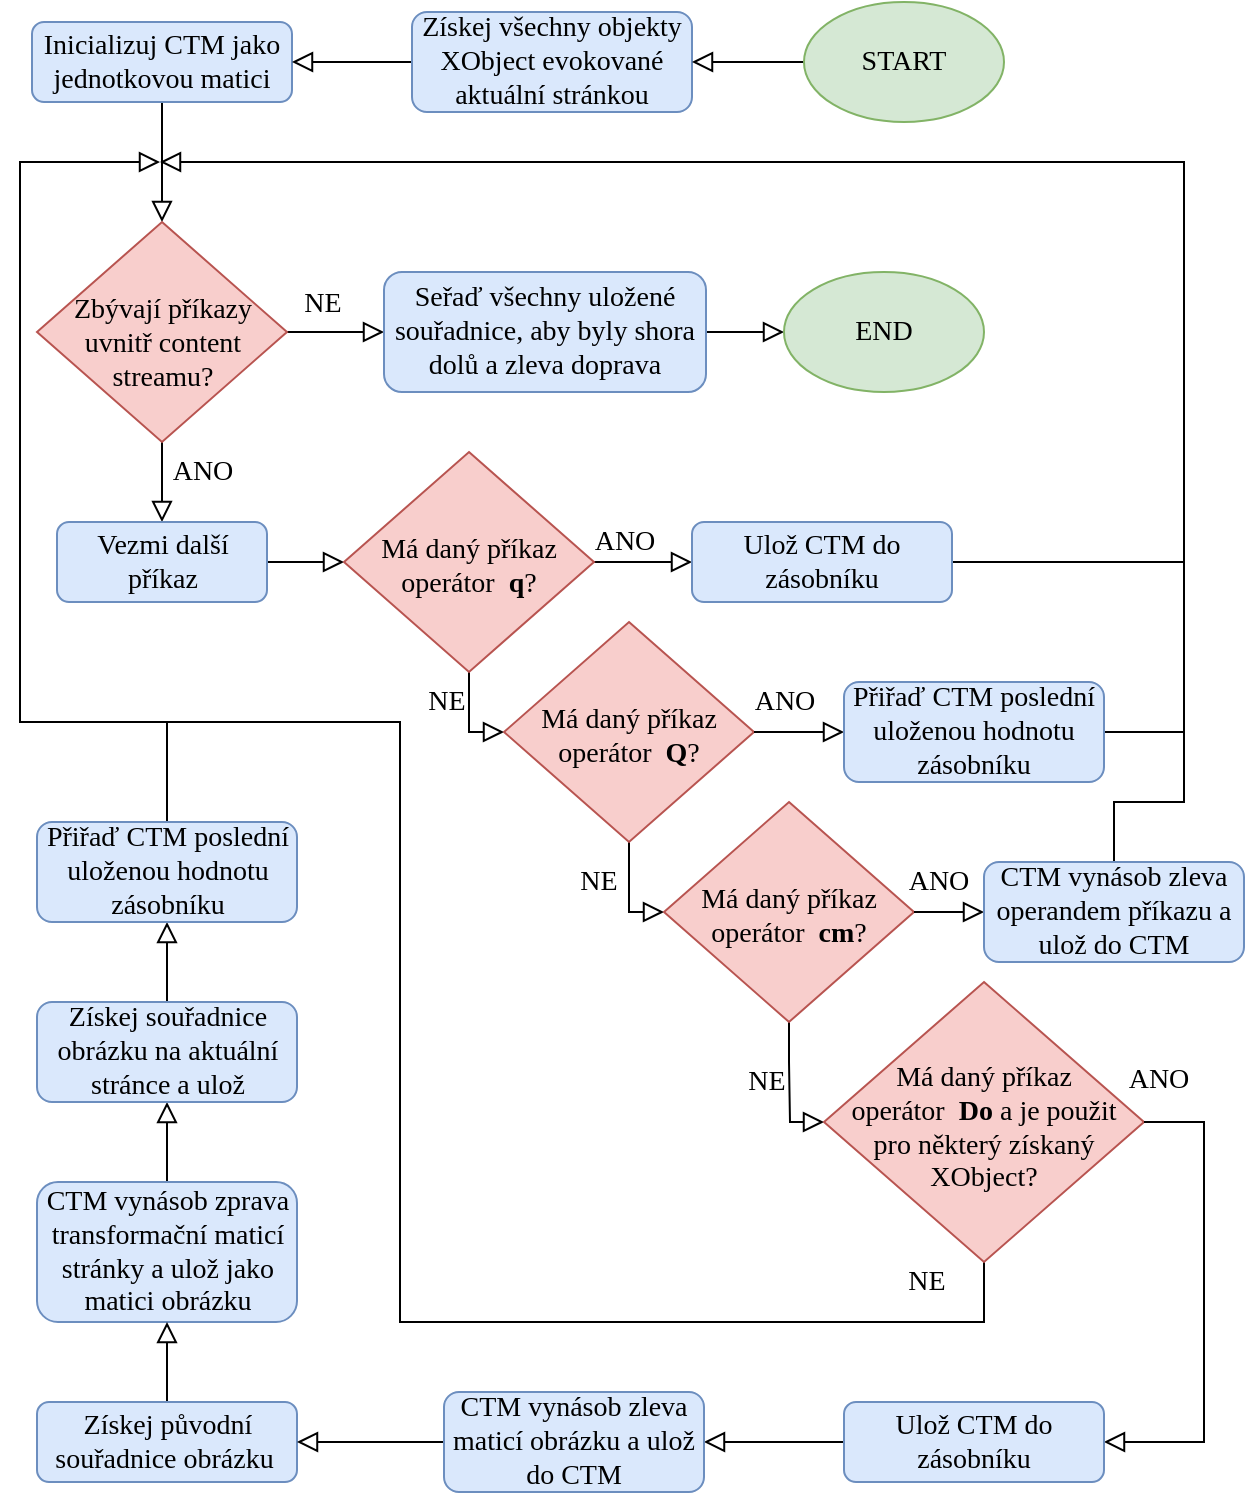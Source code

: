 <mxfile version="21.2.1" type="device">
  <diagram id="C5RBs43oDa-KdzZeNtuy" name="Page-1">
    <mxGraphModel dx="1727" dy="1010" grid="1" gridSize="10" guides="1" tooltips="1" connect="1" arrows="1" fold="1" page="1" pageScale="1" pageWidth="827" pageHeight="1169" math="0" shadow="0">
      <root>
        <mxCell id="WIyWlLk6GJQsqaUBKTNV-0" />
        <mxCell id="WIyWlLk6GJQsqaUBKTNV-1" parent="WIyWlLk6GJQsqaUBKTNV-0" visible="0" />
        <mxCell id="6HZ1eUQJFXA4Xak1XK23-3" style="edgeStyle=orthogonalEdgeStyle;rounded=0;orthogonalLoop=1;jettySize=auto;html=1;exitX=0.5;exitY=1;exitDx=0;exitDy=0;entryX=0.5;entryY=0;entryDx=0;entryDy=0;endArrow=block;endFill=0;endSize=8;" parent="WIyWlLk6GJQsqaUBKTNV-1" source="6HZ1eUQJFXA4Xak1XK23-0" target="6HZ1eUQJFXA4Xak1XK23-2" edge="1">
          <mxGeometry relative="1" as="geometry" />
        </mxCell>
        <mxCell id="6HZ1eUQJFXA4Xak1XK23-0" value="Inicializuj CTM jako jednotkovou matici" style="rounded=1;whiteSpace=wrap;html=1;fontSize=12;glass=0;strokeWidth=1;shadow=0;fontFamily=Times New Roman;" parent="WIyWlLk6GJQsqaUBKTNV-1" vertex="1">
          <mxGeometry x="35" y="230" width="130" height="40" as="geometry" />
        </mxCell>
        <mxCell id="6HZ1eUQJFXA4Xak1XK23-5" style="edgeStyle=orthogonalEdgeStyle;rounded=0;orthogonalLoop=1;jettySize=auto;html=1;exitX=0.5;exitY=1;exitDx=0;exitDy=0;entryX=0.5;entryY=0;entryDx=0;entryDy=0;jumpSize=6;endArrow=block;endFill=0;endSize=8;" parent="WIyWlLk6GJQsqaUBKTNV-1" source="6HZ1eUQJFXA4Xak1XK23-2" target="6HZ1eUQJFXA4Xak1XK23-6" edge="1">
          <mxGeometry relative="1" as="geometry">
            <mxPoint x="100" y="500" as="targetPoint" />
          </mxGeometry>
        </mxCell>
        <mxCell id="6HZ1eUQJFXA4Xak1XK23-10" value="&lt;font style=&quot;font-size: 12px;&quot; face=&quot;Times New Roman&quot;&gt;NE&lt;/font&gt;" style="edgeLabel;html=1;align=center;verticalAlign=middle;resizable=0;points=[];" parent="6HZ1eUQJFXA4Xak1XK23-5" vertex="1" connectable="0">
          <mxGeometry x="0.187" relative="1" as="geometry">
            <mxPoint x="15" y="-6" as="offset" />
          </mxGeometry>
        </mxCell>
        <mxCell id="6HZ1eUQJFXA4Xak1XK23-12" style="edgeStyle=orthogonalEdgeStyle;rounded=0;orthogonalLoop=1;jettySize=auto;html=1;exitX=1;exitY=0.5;exitDx=0;exitDy=0;entryX=0;entryY=0.5;entryDx=0;entryDy=0;endArrow=block;endFill=0;endSize=8;" parent="WIyWlLk6GJQsqaUBKTNV-1" source="6HZ1eUQJFXA4Xak1XK23-2" target="6HZ1eUQJFXA4Xak1XK23-11" edge="1">
          <mxGeometry relative="1" as="geometry" />
        </mxCell>
        <mxCell id="6HZ1eUQJFXA4Xak1XK23-13" value="ANO" style="edgeLabel;html=1;align=center;verticalAlign=middle;resizable=0;points=[];fontFamily=Times New Roman;" parent="6HZ1eUQJFXA4Xak1XK23-12" vertex="1" connectable="0">
          <mxGeometry x="-0.293" y="-2" relative="1" as="geometry">
            <mxPoint x="7" y="-17" as="offset" />
          </mxGeometry>
        </mxCell>
        <mxCell id="6HZ1eUQJFXA4Xak1XK23-2" value="Zbývají příkazy&lt;br&gt;uvnitř content&lt;br&gt;streamu?" style="rhombus;whiteSpace=wrap;html=1;shadow=0;fontFamily=Times New Roman;fontSize=12;align=center;strokeWidth=1;spacing=0;spacingTop=0;" parent="WIyWlLk6GJQsqaUBKTNV-1" vertex="1">
          <mxGeometry x="37.5" y="330" width="125" height="110" as="geometry" />
        </mxCell>
        <mxCell id="6HZ1eUQJFXA4Xak1XK23-6" value="Seřaď všechny uložené souřadnice, aby byly shora dolů a zleva doprava" style="rounded=1;whiteSpace=wrap;html=1;fontSize=12;glass=0;strokeWidth=1;shadow=0;fontFamily=Times New Roman;" parent="WIyWlLk6GJQsqaUBKTNV-1" vertex="1">
          <mxGeometry x="35" y="500" width="130" height="60" as="geometry" />
        </mxCell>
        <mxCell id="6HZ1eUQJFXA4Xak1XK23-9" style="edgeStyle=orthogonalEdgeStyle;rounded=0;orthogonalLoop=1;jettySize=auto;html=1;exitX=0.5;exitY=1;exitDx=0;exitDy=0;entryX=0.5;entryY=0;entryDx=0;entryDy=0;endArrow=block;endFill=0;endSize=8;" parent="WIyWlLk6GJQsqaUBKTNV-1" source="6HZ1eUQJFXA4Xak1XK23-8" target="6HZ1eUQJFXA4Xak1XK23-0" edge="1">
          <mxGeometry relative="1" as="geometry" />
        </mxCell>
        <mxCell id="6HZ1eUQJFXA4Xak1XK23-8" value="Získej všechny objekty XObject evokované aktuální stránkou" style="rounded=1;whiteSpace=wrap;html=1;fontSize=12;glass=0;strokeWidth=1;shadow=0;fontFamily=Times New Roman;" parent="WIyWlLk6GJQsqaUBKTNV-1" vertex="1">
          <mxGeometry x="35" y="130" width="130" height="40" as="geometry" />
        </mxCell>
        <mxCell id="6HZ1eUQJFXA4Xak1XK23-17" style="edgeStyle=orthogonalEdgeStyle;shape=connector;rounded=0;orthogonalLoop=1;jettySize=auto;html=1;exitX=1;exitY=0.5;exitDx=0;exitDy=0;entryX=0;entryY=0.5;entryDx=0;entryDy=0;labelBackgroundColor=default;strokeColor=default;fontFamily=Helvetica;fontSize=11;fontColor=default;endArrow=block;endFill=0;endSize=8;" parent="WIyWlLk6GJQsqaUBKTNV-1" target="6HZ1eUQJFXA4Xak1XK23-16" edge="1">
          <mxGeometry relative="1" as="geometry">
            <mxPoint x="315.0" y="385" as="sourcePoint" />
          </mxGeometry>
        </mxCell>
        <mxCell id="6HZ1eUQJFXA4Xak1XK23-11" value="Vezmi další příkaz" style="rounded=1;whiteSpace=wrap;html=1;fontSize=12;glass=0;strokeWidth=1;shadow=0;fontFamily=Times New Roman;" parent="WIyWlLk6GJQsqaUBKTNV-1" vertex="1">
          <mxGeometry x="235" y="365" width="105" height="40" as="geometry" />
        </mxCell>
        <mxCell id="6HZ1eUQJFXA4Xak1XK23-19" style="edgeStyle=orthogonalEdgeStyle;shape=connector;rounded=0;orthogonalLoop=1;jettySize=auto;html=1;exitX=1;exitY=0.5;exitDx=0;exitDy=0;entryX=0;entryY=0.5;entryDx=0;entryDy=0;labelBackgroundColor=default;strokeColor=default;fontFamily=Times New Roman;fontSize=12;fontColor=default;endArrow=block;endFill=0;endSize=8;" parent="WIyWlLk6GJQsqaUBKTNV-1" source="6HZ1eUQJFXA4Xak1XK23-16" target="6HZ1eUQJFXA4Xak1XK23-18" edge="1">
          <mxGeometry relative="1" as="geometry" />
        </mxCell>
        <mxCell id="6HZ1eUQJFXA4Xak1XK23-20" value="NE" style="edgeLabel;html=1;align=center;verticalAlign=middle;resizable=0;points=[];fontSize=12;fontFamily=Times New Roman;fontColor=default;" parent="6HZ1eUQJFXA4Xak1XK23-19" vertex="1" connectable="0">
          <mxGeometry x="0.272" y="-1" relative="1" as="geometry">
            <mxPoint x="-16" y="-16" as="offset" />
          </mxGeometry>
        </mxCell>
        <mxCell id="6HZ1eUQJFXA4Xak1XK23-30" style="edgeStyle=orthogonalEdgeStyle;shape=connector;rounded=0;orthogonalLoop=1;jettySize=auto;html=1;exitX=0.5;exitY=1;exitDx=0;exitDy=0;entryX=0.5;entryY=0;entryDx=0;entryDy=0;labelBackgroundColor=default;strokeColor=default;fontFamily=Times New Roman;fontSize=12;fontColor=default;endArrow=block;endFill=0;endSize=8;" parent="WIyWlLk6GJQsqaUBKTNV-1" source="6HZ1eUQJFXA4Xak1XK23-16" target="6HZ1eUQJFXA4Xak1XK23-29" edge="1">
          <mxGeometry relative="1" as="geometry" />
        </mxCell>
        <mxCell id="6HZ1eUQJFXA4Xak1XK23-31" value="ANO" style="edgeLabel;html=1;align=center;verticalAlign=middle;resizable=0;points=[];fontSize=12;fontFamily=Times New Roman;fontColor=default;" parent="6HZ1eUQJFXA4Xak1XK23-30" vertex="1" connectable="0">
          <mxGeometry x="0.29" y="1" relative="1" as="geometry">
            <mxPoint x="17" y="-9" as="offset" />
          </mxGeometry>
        </mxCell>
        <mxCell id="6HZ1eUQJFXA4Xak1XK23-16" value="Má daný příkaz&lt;br&gt;operátor&amp;nbsp; &lt;b style=&quot;font-family: &amp;quot;Lucida Console&amp;quot;;&quot;&gt;q&lt;/b&gt;?" style="rhombus;whiteSpace=wrap;html=1;shadow=0;fontFamily=Times New Roman;fontSize=12;align=center;strokeWidth=1;spacing=0;spacingTop=0;" parent="WIyWlLk6GJQsqaUBKTNV-1" vertex="1">
          <mxGeometry x="410" y="330" width="125" height="110" as="geometry" />
        </mxCell>
        <mxCell id="6HZ1eUQJFXA4Xak1XK23-22" style="edgeStyle=orthogonalEdgeStyle;shape=connector;rounded=0;orthogonalLoop=1;jettySize=auto;html=1;exitX=1;exitY=0.5;exitDx=0;exitDy=0;entryX=0;entryY=0.5;entryDx=0;entryDy=0;labelBackgroundColor=default;strokeColor=default;fontFamily=Times New Roman;fontSize=12;fontColor=default;endArrow=block;endFill=0;endSize=8;" parent="WIyWlLk6GJQsqaUBKTNV-1" source="6HZ1eUQJFXA4Xak1XK23-18" target="6HZ1eUQJFXA4Xak1XK23-21" edge="1">
          <mxGeometry relative="1" as="geometry" />
        </mxCell>
        <mxCell id="6HZ1eUQJFXA4Xak1XK23-23" value="NE" style="edgeLabel;html=1;align=center;verticalAlign=middle;resizable=0;points=[];fontSize=12;fontFamily=Times New Roman;fontColor=default;" parent="6HZ1eUQJFXA4Xak1XK23-22" vertex="1" connectable="0">
          <mxGeometry x="0.328" relative="1" as="geometry">
            <mxPoint x="-8" y="-15" as="offset" />
          </mxGeometry>
        </mxCell>
        <mxCell id="6HZ1eUQJFXA4Xak1XK23-18" value="Má daný příkaz&lt;br&gt;operátor&amp;nbsp; &lt;font face=&quot;Lucida Console&quot;&gt;&lt;b&gt;Q&lt;/b&gt;&lt;/font&gt;?" style="rhombus;whiteSpace=wrap;html=1;shadow=0;fontFamily=Times New Roman;fontSize=12;align=center;strokeWidth=1;spacing=0;spacingTop=0;" parent="WIyWlLk6GJQsqaUBKTNV-1" vertex="1">
          <mxGeometry x="600" y="330" width="125" height="110" as="geometry" />
        </mxCell>
        <mxCell id="6HZ1eUQJFXA4Xak1XK23-25" style="edgeStyle=orthogonalEdgeStyle;shape=connector;rounded=0;orthogonalLoop=1;jettySize=auto;html=1;exitX=1;exitY=0.5;exitDx=0;exitDy=0;entryX=0;entryY=0.5;entryDx=0;entryDy=0;labelBackgroundColor=default;strokeColor=default;fontFamily=Times New Roman;fontSize=12;fontColor=default;endArrow=block;endFill=0;endSize=8;" parent="WIyWlLk6GJQsqaUBKTNV-1" source="6HZ1eUQJFXA4Xak1XK23-21" target="6HZ1eUQJFXA4Xak1XK23-24" edge="1">
          <mxGeometry relative="1" as="geometry" />
        </mxCell>
        <mxCell id="6HZ1eUQJFXA4Xak1XK23-26" value="NE" style="edgeLabel;html=1;align=center;verticalAlign=middle;resizable=0;points=[];fontSize=12;fontFamily=Times New Roman;fontColor=default;" parent="6HZ1eUQJFXA4Xak1XK23-25" vertex="1" connectable="0">
          <mxGeometry x="0.201" relative="1" as="geometry">
            <mxPoint x="-4" y="-15" as="offset" />
          </mxGeometry>
        </mxCell>
        <mxCell id="6HZ1eUQJFXA4Xak1XK23-21" value="Má daný příkaz&lt;br&gt;operátor&amp;nbsp; &lt;font face=&quot;Lucida Console&quot;&gt;&lt;b&gt;cm&lt;/b&gt;&lt;/font&gt;?" style="rhombus;whiteSpace=wrap;html=1;shadow=0;fontFamily=Times New Roman;fontSize=12;align=center;strokeWidth=1;spacing=0;spacingTop=0;" parent="WIyWlLk6GJQsqaUBKTNV-1" vertex="1">
          <mxGeometry x="790" y="330" width="125" height="110" as="geometry" />
        </mxCell>
        <mxCell id="6HZ1eUQJFXA4Xak1XK23-27" style="edgeStyle=orthogonalEdgeStyle;shape=connector;rounded=0;orthogonalLoop=1;jettySize=auto;html=1;exitX=1;exitY=0.5;exitDx=0;exitDy=0;labelBackgroundColor=default;strokeColor=default;fontFamily=Times New Roman;fontSize=12;fontColor=default;endArrow=block;endFill=0;endSize=8;" parent="WIyWlLk6GJQsqaUBKTNV-1" source="6HZ1eUQJFXA4Xak1XK23-24" edge="1">
          <mxGeometry relative="1" as="geometry">
            <mxPoint x="101" y="300" as="targetPoint" />
            <Array as="points">
              <mxPoint x="1140" y="385" />
              <mxPoint x="1140" y="300" />
            </Array>
          </mxGeometry>
        </mxCell>
        <mxCell id="6HZ1eUQJFXA4Xak1XK23-28" value="NE" style="edgeLabel;html=1;align=center;verticalAlign=middle;resizable=0;points=[];fontSize=12;fontFamily=Times New Roman;fontColor=default;" parent="6HZ1eUQJFXA4Xak1XK23-27" vertex="1" connectable="0">
          <mxGeometry x="-0.261" y="-2" relative="1" as="geometry">
            <mxPoint x="-203" y="-18" as="offset" />
          </mxGeometry>
        </mxCell>
        <mxCell id="6HZ1eUQJFXA4Xak1XK23-24" value="Má daný příkaz&lt;br&gt;operátor&amp;nbsp; &lt;font face=&quot;Lucida Console&quot;&gt;&lt;b&gt;Do&lt;/b&gt;&lt;/font&gt;&amp;nbsp;a&lt;br&gt;je použit pro některý&lt;br&gt;získaný XObject?" style="rhombus;whiteSpace=wrap;html=1;shadow=0;fontFamily=Times New Roman;fontSize=12;align=center;strokeWidth=1;spacing=0;spacingTop=0;" parent="WIyWlLk6GJQsqaUBKTNV-1" vertex="1">
          <mxGeometry x="980" y="315" width="150" height="140" as="geometry" />
        </mxCell>
        <mxCell id="6HZ1eUQJFXA4Xak1XK23-44" style="edgeStyle=orthogonalEdgeStyle;shape=connector;rounded=0;orthogonalLoop=1;jettySize=auto;html=1;exitX=0.5;exitY=1;exitDx=0;exitDy=0;labelBackgroundColor=default;strokeColor=default;fontFamily=Times New Roman;fontSize=12;fontColor=default;endArrow=block;endFill=0;endSize=8;" parent="WIyWlLk6GJQsqaUBKTNV-1" source="6HZ1eUQJFXA4Xak1XK23-29" edge="1">
          <mxGeometry relative="1" as="geometry">
            <mxPoint x="99" y="300" as="targetPoint" />
            <Array as="points">
              <mxPoint x="470" y="540" />
              <mxPoint x="470" y="590" />
              <mxPoint x="30" y="590" />
              <mxPoint x="30" y="300" />
            </Array>
          </mxGeometry>
        </mxCell>
        <mxCell id="6HZ1eUQJFXA4Xak1XK23-29" value="Ulož CTM do zásobníku" style="rounded=1;whiteSpace=wrap;html=1;fontSize=12;glass=0;strokeWidth=1;shadow=0;fontFamily=Times New Roman;" parent="WIyWlLk6GJQsqaUBKTNV-1" vertex="1">
          <mxGeometry x="407.5" y="500" width="130" height="40" as="geometry" />
        </mxCell>
        <mxCell id="6HZ1eUQJFXA4Xak1XK23-35" style="edgeStyle=orthogonalEdgeStyle;shape=connector;rounded=0;orthogonalLoop=1;jettySize=auto;html=1;exitX=0.5;exitY=1;exitDx=0;exitDy=0;entryX=0.5;entryY=0;entryDx=0;entryDy=0;labelBackgroundColor=default;strokeColor=default;fontFamily=Times New Roman;fontSize=12;fontColor=default;endArrow=block;endFill=0;endSize=8;" parent="WIyWlLk6GJQsqaUBKTNV-1" source="6HZ1eUQJFXA4Xak1XK23-18" target="6HZ1eUQJFXA4Xak1XK23-37" edge="1">
          <mxGeometry relative="1" as="geometry">
            <mxPoint x="663" y="440" as="sourcePoint" />
          </mxGeometry>
        </mxCell>
        <mxCell id="6HZ1eUQJFXA4Xak1XK23-36" value="ANO" style="edgeLabel;html=1;align=center;verticalAlign=middle;resizable=0;points=[];fontSize=12;fontFamily=Times New Roman;fontColor=default;" parent="6HZ1eUQJFXA4Xak1XK23-35" vertex="1" connectable="0">
          <mxGeometry x="0.29" y="1" relative="1" as="geometry">
            <mxPoint x="17" y="-9" as="offset" />
          </mxGeometry>
        </mxCell>
        <mxCell id="6HZ1eUQJFXA4Xak1XK23-45" style="edgeStyle=orthogonalEdgeStyle;shape=connector;rounded=0;orthogonalLoop=1;jettySize=auto;html=1;exitX=0.5;exitY=1;exitDx=0;exitDy=0;labelBackgroundColor=default;strokeColor=default;fontFamily=Times New Roman;fontSize=12;fontColor=default;endArrow=none;endFill=0;endSize=8;" parent="WIyWlLk6GJQsqaUBKTNV-1" source="6HZ1eUQJFXA4Xak1XK23-37" edge="1">
          <mxGeometry relative="1" as="geometry">
            <mxPoint x="470" y="590.0" as="targetPoint" />
            <Array as="points">
              <mxPoint x="663" y="590" />
            </Array>
          </mxGeometry>
        </mxCell>
        <mxCell id="6HZ1eUQJFXA4Xak1XK23-37" value="Přiřaď CTM poslední uloženou hodnotu zásobníku" style="rounded=1;whiteSpace=wrap;html=1;fontSize=12;glass=0;strokeWidth=1;shadow=0;fontFamily=Times New Roman;" parent="WIyWlLk6GJQsqaUBKTNV-1" vertex="1">
          <mxGeometry x="597.5" y="500" width="130" height="40" as="geometry" />
        </mxCell>
        <mxCell id="6HZ1eUQJFXA4Xak1XK23-38" style="edgeStyle=orthogonalEdgeStyle;shape=connector;rounded=0;orthogonalLoop=1;jettySize=auto;html=1;exitX=0.5;exitY=1;exitDx=0;exitDy=0;entryX=0.5;entryY=0;entryDx=0;entryDy=0;labelBackgroundColor=default;strokeColor=default;fontFamily=Times New Roman;fontSize=12;fontColor=default;endArrow=block;endFill=0;endSize=8;" parent="WIyWlLk6GJQsqaUBKTNV-1" source="6HZ1eUQJFXA4Xak1XK23-21" target="6HZ1eUQJFXA4Xak1XK23-40" edge="1">
          <mxGeometry relative="1" as="geometry">
            <mxPoint x="853" y="440" as="sourcePoint" />
          </mxGeometry>
        </mxCell>
        <mxCell id="6HZ1eUQJFXA4Xak1XK23-39" value="ANO" style="edgeLabel;html=1;align=center;verticalAlign=middle;resizable=0;points=[];fontSize=12;fontFamily=Times New Roman;fontColor=default;" parent="6HZ1eUQJFXA4Xak1XK23-38" vertex="1" connectable="0">
          <mxGeometry x="0.29" y="1" relative="1" as="geometry">
            <mxPoint x="17" y="-9" as="offset" />
          </mxGeometry>
        </mxCell>
        <mxCell id="6HZ1eUQJFXA4Xak1XK23-46" style="edgeStyle=orthogonalEdgeStyle;shape=connector;rounded=0;orthogonalLoop=1;jettySize=auto;html=1;exitX=0.5;exitY=1;exitDx=0;exitDy=0;labelBackgroundColor=default;strokeColor=default;fontFamily=Times New Roman;fontSize=12;fontColor=default;endArrow=none;endFill=0;endSize=8;" parent="WIyWlLk6GJQsqaUBKTNV-1" source="6HZ1eUQJFXA4Xak1XK23-40" edge="1">
          <mxGeometry relative="1" as="geometry">
            <mxPoint x="660" y="590.0" as="targetPoint" />
            <Array as="points">
              <mxPoint x="853" y="590" />
            </Array>
          </mxGeometry>
        </mxCell>
        <mxCell id="6HZ1eUQJFXA4Xak1XK23-40" value="CTM vynásob zleva operandem příkazu a ulož do CTM" style="rounded=1;whiteSpace=wrap;html=1;fontSize=12;glass=0;strokeWidth=1;shadow=0;fontFamily=Times New Roman;" parent="WIyWlLk6GJQsqaUBKTNV-1" vertex="1">
          <mxGeometry x="787.5" y="500" width="130" height="40" as="geometry" />
        </mxCell>
        <mxCell id="6HZ1eUQJFXA4Xak1XK23-41" style="edgeStyle=orthogonalEdgeStyle;shape=connector;rounded=0;orthogonalLoop=1;jettySize=auto;html=1;exitX=0.5;exitY=1;exitDx=0;exitDy=0;labelBackgroundColor=default;strokeColor=default;fontFamily=Times New Roman;fontSize=12;fontColor=default;endArrow=block;endFill=0;endSize=8;entryX=0.5;entryY=0;entryDx=0;entryDy=0;" parent="WIyWlLk6GJQsqaUBKTNV-1" source="6HZ1eUQJFXA4Xak1XK23-24" target="6HZ1eUQJFXA4Xak1XK23-48" edge="1">
          <mxGeometry relative="1" as="geometry">
            <mxPoint x="1055.5" y="440" as="sourcePoint" />
            <mxPoint x="1040" y="490" as="targetPoint" />
          </mxGeometry>
        </mxCell>
        <mxCell id="6HZ1eUQJFXA4Xak1XK23-42" value="ANO" style="edgeLabel;html=1;align=center;verticalAlign=middle;resizable=0;points=[];fontSize=12;fontFamily=Times New Roman;fontColor=default;" parent="6HZ1eUQJFXA4Xak1XK23-41" vertex="1" connectable="0">
          <mxGeometry x="0.29" y="1" relative="1" as="geometry">
            <mxPoint x="17" y="-9" as="offset" />
          </mxGeometry>
        </mxCell>
        <mxCell id="6HZ1eUQJFXA4Xak1XK23-55" style="edgeStyle=orthogonalEdgeStyle;shape=connector;rounded=0;orthogonalLoop=1;jettySize=auto;html=1;exitX=0;exitY=0.5;exitDx=0;exitDy=0;entryX=1;entryY=0.5;entryDx=0;entryDy=0;labelBackgroundColor=default;strokeColor=default;fontFamily=Times New Roman;fontSize=12;fontColor=default;endArrow=block;endFill=0;endSize=8;" parent="WIyWlLk6GJQsqaUBKTNV-1" source="6HZ1eUQJFXA4Xak1XK23-43" target="6HZ1eUQJFXA4Xak1XK23-54" edge="1">
          <mxGeometry relative="1" as="geometry" />
        </mxCell>
        <mxCell id="6HZ1eUQJFXA4Xak1XK23-43" value="CTM vynásob zprava transformační maticí stránky a ulož jako matici obrázku" style="rounded=1;whiteSpace=wrap;html=1;fontSize=12;glass=0;strokeWidth=1;shadow=0;fontFamily=Times New Roman;" parent="WIyWlLk6GJQsqaUBKTNV-1" vertex="1">
          <mxGeometry x="610" y="610" width="130" height="60" as="geometry" />
        </mxCell>
        <mxCell id="6HZ1eUQJFXA4Xak1XK23-52" style="edgeStyle=orthogonalEdgeStyle;shape=connector;rounded=0;orthogonalLoop=1;jettySize=auto;html=1;exitX=0;exitY=0.5;exitDx=0;exitDy=0;entryX=1;entryY=0.5;entryDx=0;entryDy=0;labelBackgroundColor=default;strokeColor=default;fontFamily=Times New Roman;fontSize=12;fontColor=default;endArrow=block;endFill=0;endSize=8;" parent="WIyWlLk6GJQsqaUBKTNV-1" source="6HZ1eUQJFXA4Xak1XK23-47" target="6HZ1eUQJFXA4Xak1XK23-43" edge="1">
          <mxGeometry relative="1" as="geometry" />
        </mxCell>
        <mxCell id="6HZ1eUQJFXA4Xak1XK23-47" value="Získej původní&lt;br&gt;souřadnice obrázku&amp;nbsp;" style="rounded=1;whiteSpace=wrap;html=1;fontSize=12;glass=0;strokeWidth=1;shadow=0;fontFamily=Times New Roman;" parent="WIyWlLk6GJQsqaUBKTNV-1" vertex="1">
          <mxGeometry x="800" y="620" width="130" height="40" as="geometry" />
        </mxCell>
        <mxCell id="6HZ1eUQJFXA4Xak1XK23-50" style="edgeStyle=orthogonalEdgeStyle;shape=connector;rounded=0;orthogonalLoop=1;jettySize=auto;html=1;exitX=0.5;exitY=1;exitDx=0;exitDy=0;entryX=0.5;entryY=0;entryDx=0;entryDy=0;labelBackgroundColor=default;strokeColor=default;fontFamily=Times New Roman;fontSize=12;fontColor=default;endArrow=block;endFill=0;endSize=8;" parent="WIyWlLk6GJQsqaUBKTNV-1" source="6HZ1eUQJFXA4Xak1XK23-48" target="6HZ1eUQJFXA4Xak1XK23-49" edge="1">
          <mxGeometry relative="1" as="geometry" />
        </mxCell>
        <mxCell id="6HZ1eUQJFXA4Xak1XK23-48" value="Ulož CTM do zásobníku" style="rounded=1;whiteSpace=wrap;html=1;fontSize=12;glass=0;strokeWidth=1;shadow=0;fontFamily=Times New Roman;" parent="WIyWlLk6GJQsqaUBKTNV-1" vertex="1">
          <mxGeometry x="990" y="500" width="130" height="40" as="geometry" />
        </mxCell>
        <mxCell id="6HZ1eUQJFXA4Xak1XK23-51" style="edgeStyle=orthogonalEdgeStyle;shape=connector;rounded=0;orthogonalLoop=1;jettySize=auto;html=1;exitX=0;exitY=0.5;exitDx=0;exitDy=0;entryX=1;entryY=0.5;entryDx=0;entryDy=0;labelBackgroundColor=default;strokeColor=default;fontFamily=Times New Roman;fontSize=12;fontColor=default;endArrow=block;endFill=0;endSize=8;" parent="WIyWlLk6GJQsqaUBKTNV-1" source="6HZ1eUQJFXA4Xak1XK23-49" target="6HZ1eUQJFXA4Xak1XK23-47" edge="1">
          <mxGeometry relative="1" as="geometry" />
        </mxCell>
        <mxCell id="6HZ1eUQJFXA4Xak1XK23-49" value="CTM vynásob zleva maticí obrázku a ulož do CTM" style="rounded=1;whiteSpace=wrap;html=1;fontSize=12;glass=0;strokeWidth=1;shadow=0;fontFamily=Times New Roman;" parent="WIyWlLk6GJQsqaUBKTNV-1" vertex="1">
          <mxGeometry x="990" y="620" width="130" height="40" as="geometry" />
        </mxCell>
        <mxCell id="6HZ1eUQJFXA4Xak1XK23-57" style="edgeStyle=orthogonalEdgeStyle;shape=connector;rounded=0;orthogonalLoop=1;jettySize=auto;html=1;exitX=0;exitY=0.5;exitDx=0;exitDy=0;entryX=1;entryY=0.5;entryDx=0;entryDy=0;labelBackgroundColor=default;strokeColor=default;fontFamily=Times New Roman;fontSize=12;fontColor=default;endArrow=block;endFill=0;endSize=8;" parent="WIyWlLk6GJQsqaUBKTNV-1" source="6HZ1eUQJFXA4Xak1XK23-54" target="6HZ1eUQJFXA4Xak1XK23-56" edge="1">
          <mxGeometry relative="1" as="geometry" />
        </mxCell>
        <mxCell id="6HZ1eUQJFXA4Xak1XK23-54" value="Získej souřadnice obrázku na aktuální stránce a ulož" style="rounded=1;whiteSpace=wrap;html=1;fontSize=12;glass=0;strokeWidth=1;shadow=0;fontFamily=Times New Roman;" parent="WIyWlLk6GJQsqaUBKTNV-1" vertex="1">
          <mxGeometry x="420" y="620" width="130" height="40" as="geometry" />
        </mxCell>
        <mxCell id="6HZ1eUQJFXA4Xak1XK23-58" style="edgeStyle=orthogonalEdgeStyle;shape=connector;rounded=0;orthogonalLoop=1;jettySize=auto;html=1;exitX=0;exitY=0.5;exitDx=0;exitDy=0;labelBackgroundColor=default;strokeColor=default;fontFamily=Times New Roman;fontSize=12;fontColor=default;endArrow=none;endFill=0;endSize=8;" parent="WIyWlLk6GJQsqaUBKTNV-1" source="6HZ1eUQJFXA4Xak1XK23-56" edge="1">
          <mxGeometry relative="1" as="geometry">
            <mxPoint x="30" y="590" as="targetPoint" />
            <Array as="points">
              <mxPoint x="30" y="640" />
              <mxPoint x="30" y="590" />
            </Array>
          </mxGeometry>
        </mxCell>
        <mxCell id="6HZ1eUQJFXA4Xak1XK23-56" value="Přiřaď CTM poslední uloženou hodnotu zásobníku" style="rounded=1;whiteSpace=wrap;html=1;fontSize=12;glass=0;strokeWidth=1;shadow=0;fontFamily=Times New Roman;" parent="WIyWlLk6GJQsqaUBKTNV-1" vertex="1">
          <mxGeometry x="230" y="620" width="130" height="40" as="geometry" />
        </mxCell>
        <mxCell id="6HZ1eUQJFXA4Xak1XK23-61" value="Vrstva bez názvu" parent="WIyWlLk6GJQsqaUBKTNV-0" visible="0" />
        <mxCell id="6HZ1eUQJFXA4Xak1XK23-62" style="edgeStyle=orthogonalEdgeStyle;rounded=0;orthogonalLoop=1;jettySize=auto;html=1;exitX=0.5;exitY=1;exitDx=0;exitDy=0;entryX=0.5;entryY=0;entryDx=0;entryDy=0;endArrow=block;endFill=0;endSize=8;" parent="6HZ1eUQJFXA4Xak1XK23-61" source="6HZ1eUQJFXA4Xak1XK23-63" target="6HZ1eUQJFXA4Xak1XK23-68" edge="1">
          <mxGeometry relative="1" as="geometry" />
        </mxCell>
        <mxCell id="6HZ1eUQJFXA4Xak1XK23-63" value="Inicializuj CTM jako jednotkovou matici" style="rounded=1;whiteSpace=wrap;html=1;fontSize=12;glass=0;strokeWidth=1;shadow=0;fontFamily=Times New Roman;" parent="6HZ1eUQJFXA4Xak1XK23-61" vertex="1">
          <mxGeometry x="84" y="240" width="130" height="40" as="geometry" />
        </mxCell>
        <mxCell id="6HZ1eUQJFXA4Xak1XK23-64" style="edgeStyle=orthogonalEdgeStyle;rounded=0;orthogonalLoop=1;jettySize=auto;html=1;exitX=1;exitY=0.5;exitDx=0;exitDy=0;entryX=0;entryY=0.5;entryDx=0;entryDy=0;jumpSize=6;endArrow=block;endFill=0;endSize=8;" parent="6HZ1eUQJFXA4Xak1XK23-61" source="6HZ1eUQJFXA4Xak1XK23-68" target="6HZ1eUQJFXA4Xak1XK23-69" edge="1">
          <mxGeometry relative="1" as="geometry">
            <mxPoint x="149" y="510" as="targetPoint" />
          </mxGeometry>
        </mxCell>
        <mxCell id="6HZ1eUQJFXA4Xak1XK23-65" value="&lt;font style=&quot;font-size: 12px;&quot; face=&quot;Times New Roman&quot;&gt;NE&lt;/font&gt;" style="edgeLabel;html=1;align=center;verticalAlign=middle;resizable=0;points=[];" parent="6HZ1eUQJFXA4Xak1XK23-64" vertex="1" connectable="0">
          <mxGeometry x="0.187" relative="1" as="geometry">
            <mxPoint x="-12" y="-15" as="offset" />
          </mxGeometry>
        </mxCell>
        <mxCell id="6HZ1eUQJFXA4Xak1XK23-112" style="edgeStyle=orthogonalEdgeStyle;shape=connector;rounded=0;orthogonalLoop=1;jettySize=auto;html=1;exitX=0.5;exitY=1;exitDx=0;exitDy=0;entryX=0.5;entryY=0;entryDx=0;entryDy=0;labelBackgroundColor=default;strokeColor=default;fontFamily=Times New Roman;fontSize=12;fontColor=default;endArrow=block;endFill=0;endSize=8;" parent="6HZ1eUQJFXA4Xak1XK23-61" source="6HZ1eUQJFXA4Xak1XK23-68" target="6HZ1eUQJFXA4Xak1XK23-73" edge="1">
          <mxGeometry relative="1" as="geometry" />
        </mxCell>
        <mxCell id="6HZ1eUQJFXA4Xak1XK23-113" value="ANO" style="edgeLabel;html=1;align=center;verticalAlign=middle;resizable=0;points=[];fontSize=12;fontFamily=Times New Roman;fontColor=default;" parent="6HZ1eUQJFXA4Xak1XK23-112" vertex="1" connectable="0">
          <mxGeometry x="-0.351" relative="1" as="geometry">
            <mxPoint x="20" y="2" as="offset" />
          </mxGeometry>
        </mxCell>
        <mxCell id="6HZ1eUQJFXA4Xak1XK23-68" value="Zbývají příkazy&lt;br&gt;uvnitř content&lt;br&gt;streamu?" style="rhombus;whiteSpace=wrap;html=1;shadow=0;fontFamily=Times New Roman;fontSize=12;align=center;strokeWidth=1;spacing=0;spacingTop=0;" parent="6HZ1eUQJFXA4Xak1XK23-61" vertex="1">
          <mxGeometry x="86.5" y="340" width="125" height="110" as="geometry" />
        </mxCell>
        <mxCell id="6HZ1eUQJFXA4Xak1XK23-69" value="Seřaď všechny uložené souřadnice, aby byly shora dolů a zleva doprava" style="rounded=1;whiteSpace=wrap;html=1;fontSize=12;glass=0;strokeWidth=1;shadow=0;fontFamily=Times New Roman;" parent="6HZ1eUQJFXA4Xak1XK23-61" vertex="1">
          <mxGeometry x="279" y="365" width="130" height="60" as="geometry" />
        </mxCell>
        <mxCell id="6HZ1eUQJFXA4Xak1XK23-70" style="edgeStyle=orthogonalEdgeStyle;rounded=0;orthogonalLoop=1;jettySize=auto;html=1;exitX=0.5;exitY=1;exitDx=0;exitDy=0;entryX=0.5;entryY=0;entryDx=0;entryDy=0;endArrow=block;endFill=0;endSize=8;" parent="6HZ1eUQJFXA4Xak1XK23-61" source="6HZ1eUQJFXA4Xak1XK23-71" target="6HZ1eUQJFXA4Xak1XK23-63" edge="1">
          <mxGeometry relative="1" as="geometry" />
        </mxCell>
        <mxCell id="6HZ1eUQJFXA4Xak1XK23-71" value="Získej všechny objekty XObject evokované aktuální stránkou" style="rounded=1;whiteSpace=wrap;html=1;fontSize=12;glass=0;strokeWidth=1;shadow=0;fontFamily=Times New Roman;" parent="6HZ1eUQJFXA4Xak1XK23-61" vertex="1">
          <mxGeometry x="84" y="140" width="130" height="40" as="geometry" />
        </mxCell>
        <mxCell id="6HZ1eUQJFXA4Xak1XK23-72" style="edgeStyle=orthogonalEdgeStyle;shape=connector;rounded=0;orthogonalLoop=1;jettySize=auto;html=1;exitX=1;exitY=0.5;exitDx=0;exitDy=0;entryX=0;entryY=0.5;entryDx=0;entryDy=0;labelBackgroundColor=default;strokeColor=default;fontFamily=Helvetica;fontSize=11;fontColor=default;endArrow=block;endFill=0;endSize=8;" parent="6HZ1eUQJFXA4Xak1XK23-61" source="6HZ1eUQJFXA4Xak1XK23-73" target="6HZ1eUQJFXA4Xak1XK23-78" edge="1">
          <mxGeometry relative="1" as="geometry">
            <mxPoint x="279.0" y="495" as="sourcePoint" />
          </mxGeometry>
        </mxCell>
        <mxCell id="6HZ1eUQJFXA4Xak1XK23-73" value="Vezmi další příkaz" style="rounded=1;whiteSpace=wrap;html=1;fontSize=12;glass=0;strokeWidth=1;shadow=0;fontFamily=Times New Roman;" parent="6HZ1eUQJFXA4Xak1XK23-61" vertex="1">
          <mxGeometry x="96.5" y="490" width="105" height="40" as="geometry" />
        </mxCell>
        <mxCell id="6HZ1eUQJFXA4Xak1XK23-74" style="edgeStyle=orthogonalEdgeStyle;shape=connector;rounded=0;orthogonalLoop=1;jettySize=auto;html=1;entryX=0;entryY=0.5;entryDx=0;entryDy=0;labelBackgroundColor=default;strokeColor=default;fontFamily=Times New Roman;fontSize=12;fontColor=default;endArrow=block;endFill=0;endSize=8;exitX=0.5;exitY=1;exitDx=0;exitDy=0;" parent="6HZ1eUQJFXA4Xak1XK23-61" source="6HZ1eUQJFXA4Xak1XK23-78" target="6HZ1eUQJFXA4Xak1XK23-81" edge="1">
          <mxGeometry relative="1" as="geometry">
            <mxPoint x="319" y="570" as="sourcePoint" />
          </mxGeometry>
        </mxCell>
        <mxCell id="6HZ1eUQJFXA4Xak1XK23-75" value="NE" style="edgeLabel;html=1;align=center;verticalAlign=middle;resizable=0;points=[];fontSize=12;fontFamily=Times New Roman;fontColor=default;" parent="6HZ1eUQJFXA4Xak1XK23-74" vertex="1" connectable="0">
          <mxGeometry x="0.272" y="-1" relative="1" as="geometry">
            <mxPoint x="-21" y="-31" as="offset" />
          </mxGeometry>
        </mxCell>
        <mxCell id="6HZ1eUQJFXA4Xak1XK23-76" style="edgeStyle=orthogonalEdgeStyle;shape=connector;rounded=0;orthogonalLoop=1;jettySize=auto;html=1;exitX=1;exitY=0.5;exitDx=0;exitDy=0;entryX=0;entryY=0.5;entryDx=0;entryDy=0;labelBackgroundColor=default;strokeColor=default;fontFamily=Times New Roman;fontSize=12;fontColor=default;endArrow=block;endFill=0;endSize=8;" parent="6HZ1eUQJFXA4Xak1XK23-61" source="6HZ1eUQJFXA4Xak1XK23-78" target="6HZ1eUQJFXA4Xak1XK23-89" edge="1">
          <mxGeometry relative="1" as="geometry">
            <mxPoint x="614" y="350" as="sourcePoint" />
          </mxGeometry>
        </mxCell>
        <mxCell id="6HZ1eUQJFXA4Xak1XK23-77" value="ANO" style="edgeLabel;html=1;align=center;verticalAlign=middle;resizable=0;points=[];fontSize=12;fontFamily=Times New Roman;fontColor=default;" parent="6HZ1eUQJFXA4Xak1XK23-76" vertex="1" connectable="0">
          <mxGeometry x="0.29" y="1" relative="1" as="geometry">
            <mxPoint x="-8" y="-9" as="offset" />
          </mxGeometry>
        </mxCell>
        <mxCell id="6HZ1eUQJFXA4Xak1XK23-78" value="Má daný příkaz&lt;br&gt;operátor&amp;nbsp; &lt;b style=&quot;font-family: &amp;quot;Lucida Console&amp;quot;;&quot;&gt;q&lt;/b&gt;?" style="rhombus;whiteSpace=wrap;html=1;shadow=0;fontFamily=Times New Roman;fontSize=12;align=center;strokeWidth=1;spacing=0;spacingTop=0;" parent="6HZ1eUQJFXA4Xak1XK23-61" vertex="1">
          <mxGeometry x="251.5" y="455" width="125" height="110" as="geometry" />
        </mxCell>
        <mxCell id="6HZ1eUQJFXA4Xak1XK23-79" style="edgeStyle=orthogonalEdgeStyle;shape=connector;rounded=0;orthogonalLoop=1;jettySize=auto;html=1;exitX=0.5;exitY=1;exitDx=0;exitDy=0;entryX=0;entryY=0.5;entryDx=0;entryDy=0;labelBackgroundColor=default;strokeColor=default;fontFamily=Times New Roman;fontSize=12;fontColor=default;endArrow=block;endFill=0;endSize=8;" parent="6HZ1eUQJFXA4Xak1XK23-61" source="6HZ1eUQJFXA4Xak1XK23-81" target="6HZ1eUQJFXA4Xak1XK23-84" edge="1">
          <mxGeometry relative="1" as="geometry">
            <Array as="points">
              <mxPoint x="411" y="695" />
              <mxPoint x="412" y="705" />
            </Array>
          </mxGeometry>
        </mxCell>
        <mxCell id="6HZ1eUQJFXA4Xak1XK23-80" value="NE" style="edgeLabel;html=1;align=center;verticalAlign=middle;resizable=0;points=[];fontSize=12;fontFamily=Times New Roman;fontColor=default;" parent="6HZ1eUQJFXA4Xak1XK23-79" vertex="1" connectable="0">
          <mxGeometry x="0.328" relative="1" as="geometry">
            <mxPoint x="-20" y="-26" as="offset" />
          </mxGeometry>
        </mxCell>
        <mxCell id="6HZ1eUQJFXA4Xak1XK23-81" value="Má daný příkaz&lt;br&gt;operátor&amp;nbsp; &lt;font face=&quot;Lucida Console&quot;&gt;&lt;b&gt;Q&lt;/b&gt;&lt;/font&gt;?" style="rhombus;whiteSpace=wrap;html=1;shadow=0;fontFamily=Times New Roman;fontSize=12;align=center;strokeWidth=1;spacing=0;spacingTop=0;" parent="6HZ1eUQJFXA4Xak1XK23-61" vertex="1">
          <mxGeometry x="349" y="555" width="125" height="110" as="geometry" />
        </mxCell>
        <mxCell id="6HZ1eUQJFXA4Xak1XK23-82" style="edgeStyle=orthogonalEdgeStyle;shape=connector;rounded=0;orthogonalLoop=1;jettySize=auto;html=1;exitX=0.5;exitY=1;exitDx=0;exitDy=0;entryX=0;entryY=0.5;entryDx=0;entryDy=0;labelBackgroundColor=default;strokeColor=default;fontFamily=Times New Roman;fontSize=12;fontColor=default;endArrow=block;endFill=0;endSize=8;" parent="6HZ1eUQJFXA4Xak1XK23-61" source="6HZ1eUQJFXA4Xak1XK23-84" target="6HZ1eUQJFXA4Xak1XK23-87" edge="1">
          <mxGeometry relative="1" as="geometry" />
        </mxCell>
        <mxCell id="6HZ1eUQJFXA4Xak1XK23-83" value="NE" style="edgeLabel;html=1;align=center;verticalAlign=middle;resizable=0;points=[];fontSize=12;fontFamily=Times New Roman;fontColor=default;" parent="6HZ1eUQJFXA4Xak1XK23-82" vertex="1" connectable="0">
          <mxGeometry x="0.201" relative="1" as="geometry">
            <mxPoint x="-12" y="-23" as="offset" />
          </mxGeometry>
        </mxCell>
        <mxCell id="6HZ1eUQJFXA4Xak1XK23-84" value="Má daný příkaz&lt;br&gt;operátor&amp;nbsp; &lt;font face=&quot;Lucida Console&quot;&gt;&lt;b&gt;cm&lt;/b&gt;&lt;/font&gt;?" style="rhombus;whiteSpace=wrap;html=1;shadow=0;fontFamily=Times New Roman;fontSize=12;align=center;strokeWidth=1;spacing=0;spacingTop=0;" parent="6HZ1eUQJFXA4Xak1XK23-61" vertex="1">
          <mxGeometry x="439" y="650" width="125" height="110" as="geometry" />
        </mxCell>
        <mxCell id="6HZ1eUQJFXA4Xak1XK23-116" style="edgeStyle=orthogonalEdgeStyle;shape=connector;rounded=0;orthogonalLoop=1;jettySize=auto;html=1;exitX=0.5;exitY=1;exitDx=0;exitDy=0;labelBackgroundColor=default;strokeColor=default;fontFamily=Times New Roman;fontSize=12;fontColor=default;endArrow=none;endFill=0;endSize=8;jumpSize=3;" parent="6HZ1eUQJFXA4Xak1XK23-61" source="6HZ1eUQJFXA4Xak1XK23-87" edge="1">
          <mxGeometry relative="1" as="geometry">
            <mxPoint x="150" y="590" as="targetPoint" />
            <Array as="points">
              <mxPoint x="604" y="900" />
              <mxPoint x="268" y="900" />
              <mxPoint x="268" y="590" />
            </Array>
          </mxGeometry>
        </mxCell>
        <mxCell id="6HZ1eUQJFXA4Xak1XK23-122" value="NE" style="edgeLabel;html=1;align=center;verticalAlign=middle;resizable=0;points=[];fontSize=12;fontFamily=Times New Roman;fontColor=default;" parent="6HZ1eUQJFXA4Xak1XK23-116" vertex="1" connectable="0">
          <mxGeometry x="-0.42" y="-3" relative="1" as="geometry">
            <mxPoint x="63" y="-7" as="offset" />
          </mxGeometry>
        </mxCell>
        <mxCell id="6HZ1eUQJFXA4Xak1XK23-87" value="Má daný příkaz&lt;br&gt;operátor&amp;nbsp; &lt;font face=&quot;Lucida Console&quot;&gt;&lt;b&gt;Do&lt;/b&gt;&lt;/font&gt;&amp;nbsp;a&lt;br&gt;je použit pro některý&lt;br&gt;získaný XObject?" style="rhombus;whiteSpace=wrap;html=1;shadow=0;fontFamily=Times New Roman;fontSize=12;align=center;strokeWidth=1;spacing=0;spacingTop=0;" parent="6HZ1eUQJFXA4Xak1XK23-61" vertex="1">
          <mxGeometry x="529" y="750" width="150" height="140" as="geometry" />
        </mxCell>
        <mxCell id="6HZ1eUQJFXA4Xak1XK23-119" style="edgeStyle=orthogonalEdgeStyle;shape=connector;rounded=0;orthogonalLoop=1;jettySize=auto;html=1;exitX=1;exitY=0.5;exitDx=0;exitDy=0;labelBackgroundColor=default;strokeColor=default;fontFamily=Times New Roman;fontSize=12;fontColor=default;endArrow=none;endFill=0;endSize=8;" parent="6HZ1eUQJFXA4Xak1XK23-61" source="6HZ1eUQJFXA4Xak1XK23-89" edge="1">
          <mxGeometry relative="1" as="geometry">
            <mxPoint x="684" y="509.852" as="targetPoint" />
          </mxGeometry>
        </mxCell>
        <mxCell id="6HZ1eUQJFXA4Xak1XK23-89" value="Ulož CTM do zásobníku" style="rounded=1;whiteSpace=wrap;html=1;fontSize=12;glass=0;strokeWidth=1;shadow=0;fontFamily=Times New Roman;" parent="6HZ1eUQJFXA4Xak1XK23-61" vertex="1">
          <mxGeometry x="439" y="490" width="130" height="40" as="geometry" />
        </mxCell>
        <mxCell id="6HZ1eUQJFXA4Xak1XK23-90" style="edgeStyle=orthogonalEdgeStyle;shape=connector;rounded=0;orthogonalLoop=1;jettySize=auto;html=1;exitX=1;exitY=0.5;exitDx=0;exitDy=0;entryX=0;entryY=0.5;entryDx=0;entryDy=0;labelBackgroundColor=default;strokeColor=default;fontFamily=Times New Roman;fontSize=12;fontColor=default;endArrow=block;endFill=0;endSize=8;" parent="6HZ1eUQJFXA4Xak1XK23-61" source="6HZ1eUQJFXA4Xak1XK23-81" target="6HZ1eUQJFXA4Xak1XK23-93" edge="1">
          <mxGeometry relative="1" as="geometry">
            <mxPoint x="504.5" y="565" as="sourcePoint" />
          </mxGeometry>
        </mxCell>
        <mxCell id="6HZ1eUQJFXA4Xak1XK23-91" value="ANO" style="edgeLabel;html=1;align=center;verticalAlign=middle;resizable=0;points=[];fontSize=12;fontFamily=Times New Roman;fontColor=default;" parent="6HZ1eUQJFXA4Xak1XK23-90" vertex="1" connectable="0">
          <mxGeometry x="0.29" y="1" relative="1" as="geometry">
            <mxPoint x="-9" y="-19" as="offset" />
          </mxGeometry>
        </mxCell>
        <mxCell id="6HZ1eUQJFXA4Xak1XK23-118" style="edgeStyle=orthogonalEdgeStyle;shape=connector;rounded=0;orthogonalLoop=1;jettySize=auto;html=1;exitX=1;exitY=0.5;exitDx=0;exitDy=0;labelBackgroundColor=default;strokeColor=default;fontFamily=Times New Roman;fontSize=12;fontColor=default;endArrow=none;endFill=0;endSize=8;" parent="6HZ1eUQJFXA4Xak1XK23-61" source="6HZ1eUQJFXA4Xak1XK23-93" edge="1">
          <mxGeometry relative="1" as="geometry">
            <mxPoint x="684" y="609.961" as="targetPoint" />
          </mxGeometry>
        </mxCell>
        <mxCell id="6HZ1eUQJFXA4Xak1XK23-93" value="Přiřaď CTM poslední uloženou hodnotu zásobníku" style="rounded=1;whiteSpace=wrap;html=1;fontSize=12;glass=0;strokeWidth=1;shadow=0;fontFamily=Times New Roman;" parent="6HZ1eUQJFXA4Xak1XK23-61" vertex="1">
          <mxGeometry x="511.5" y="590" width="130" height="40" as="geometry" />
        </mxCell>
        <mxCell id="6HZ1eUQJFXA4Xak1XK23-94" style="edgeStyle=orthogonalEdgeStyle;shape=connector;rounded=0;orthogonalLoop=1;jettySize=auto;html=1;exitX=1;exitY=0.5;exitDx=0;exitDy=0;entryX=0;entryY=0.5;entryDx=0;entryDy=0;labelBackgroundColor=default;strokeColor=default;fontFamily=Times New Roman;fontSize=12;fontColor=default;endArrow=block;endFill=0;endSize=8;" parent="6HZ1eUQJFXA4Xak1XK23-61" source="6HZ1eUQJFXA4Xak1XK23-84" target="6HZ1eUQJFXA4Xak1XK23-97" edge="1">
          <mxGeometry relative="1" as="geometry">
            <mxPoint x="694.5" y="565" as="sourcePoint" />
          </mxGeometry>
        </mxCell>
        <mxCell id="6HZ1eUQJFXA4Xak1XK23-95" value="ANO" style="edgeLabel;html=1;align=center;verticalAlign=middle;resizable=0;points=[];fontSize=12;fontFamily=Times New Roman;fontColor=default;" parent="6HZ1eUQJFXA4Xak1XK23-94" vertex="1" connectable="0">
          <mxGeometry x="0.29" y="1" relative="1" as="geometry">
            <mxPoint x="-11" y="-9" as="offset" />
          </mxGeometry>
        </mxCell>
        <mxCell id="6HZ1eUQJFXA4Xak1XK23-117" style="edgeStyle=orthogonalEdgeStyle;shape=connector;rounded=0;orthogonalLoop=1;jettySize=auto;html=1;exitX=0.5;exitY=0;exitDx=0;exitDy=0;labelBackgroundColor=default;strokeColor=default;fontFamily=Times New Roman;fontSize=12;fontColor=default;endArrow=block;endFill=0;endSize=8;" parent="6HZ1eUQJFXA4Xak1XK23-61" source="6HZ1eUQJFXA4Xak1XK23-97" edge="1">
          <mxGeometry relative="1" as="geometry">
            <mxPoint x="148" y="310" as="targetPoint" />
            <Array as="points">
              <mxPoint x="684" y="310" />
            </Array>
          </mxGeometry>
        </mxCell>
        <mxCell id="6HZ1eUQJFXA4Xak1XK23-97" value="CTM vynásob zleva operandem příkazu a ulož do CTM" style="rounded=1;whiteSpace=wrap;html=1;fontSize=12;glass=0;strokeWidth=1;shadow=0;fontFamily=Times New Roman;" parent="6HZ1eUQJFXA4Xak1XK23-61" vertex="1">
          <mxGeometry x="619" y="685" width="130" height="40" as="geometry" />
        </mxCell>
        <mxCell id="6HZ1eUQJFXA4Xak1XK23-98" style="edgeStyle=orthogonalEdgeStyle;shape=connector;rounded=0;orthogonalLoop=1;jettySize=auto;html=1;exitX=1;exitY=0.5;exitDx=0;exitDy=0;labelBackgroundColor=default;strokeColor=default;fontFamily=Times New Roman;fontSize=12;fontColor=default;endArrow=block;endFill=0;endSize=8;entryX=0.5;entryY=0;entryDx=0;entryDy=0;" parent="6HZ1eUQJFXA4Xak1XK23-61" source="6HZ1eUQJFXA4Xak1XK23-87" target="6HZ1eUQJFXA4Xak1XK23-105" edge="1">
          <mxGeometry relative="1" as="geometry">
            <mxPoint x="897" y="565" as="sourcePoint" />
            <mxPoint x="881.5" y="615" as="targetPoint" />
            <Array as="points">
              <mxPoint x="694" y="820" />
              <mxPoint x="694" y="890" />
              <mxPoint x="673" y="890" />
            </Array>
          </mxGeometry>
        </mxCell>
        <mxCell id="6HZ1eUQJFXA4Xak1XK23-99" value="ANO" style="edgeLabel;html=1;align=center;verticalAlign=middle;resizable=0;points=[];fontSize=12;fontFamily=Times New Roman;fontColor=default;" parent="6HZ1eUQJFXA4Xak1XK23-98" vertex="1" connectable="0">
          <mxGeometry x="0.29" y="1" relative="1" as="geometry">
            <mxPoint x="-12" y="-21" as="offset" />
          </mxGeometry>
        </mxCell>
        <mxCell id="6HZ1eUQJFXA4Xak1XK23-100" style="edgeStyle=orthogonalEdgeStyle;shape=connector;rounded=0;orthogonalLoop=1;jettySize=auto;html=1;exitX=0.5;exitY=0;exitDx=0;exitDy=0;entryX=0.5;entryY=1;entryDx=0;entryDy=0;labelBackgroundColor=default;strokeColor=default;fontFamily=Times New Roman;fontSize=12;fontColor=default;endArrow=block;endFill=0;endSize=8;" parent="6HZ1eUQJFXA4Xak1XK23-61" source="6HZ1eUQJFXA4Xak1XK23-101" target="6HZ1eUQJFXA4Xak1XK23-109" edge="1">
          <mxGeometry relative="1" as="geometry" />
        </mxCell>
        <mxCell id="6HZ1eUQJFXA4Xak1XK23-101" value="CTM vynásob zprava transformační maticí stránky a ulož jako matici obrázku" style="rounded=1;whiteSpace=wrap;html=1;fontSize=12;glass=0;strokeWidth=1;shadow=0;fontFamily=Times New Roman;" parent="6HZ1eUQJFXA4Xak1XK23-61" vertex="1">
          <mxGeometry x="86.5" y="920" width="130" height="60" as="geometry" />
        </mxCell>
        <mxCell id="6HZ1eUQJFXA4Xak1XK23-102" style="edgeStyle=orthogonalEdgeStyle;shape=connector;rounded=0;orthogonalLoop=1;jettySize=auto;html=1;exitX=0;exitY=0.5;exitDx=0;exitDy=0;entryX=1;entryY=0.5;entryDx=0;entryDy=0;labelBackgroundColor=default;strokeColor=default;fontFamily=Times New Roman;fontSize=12;fontColor=default;endArrow=block;endFill=0;endSize=8;" parent="6HZ1eUQJFXA4Xak1XK23-61" source="6HZ1eUQJFXA4Xak1XK23-103" target="6HZ1eUQJFXA4Xak1XK23-101" edge="1">
          <mxGeometry relative="1" as="geometry" />
        </mxCell>
        <mxCell id="6HZ1eUQJFXA4Xak1XK23-103" value="Získej původní&lt;br&gt;souřadnice obrázku&amp;nbsp;" style="rounded=1;whiteSpace=wrap;html=1;fontSize=12;glass=0;strokeWidth=1;shadow=0;fontFamily=Times New Roman;" parent="6HZ1eUQJFXA4Xak1XK23-61" vertex="1">
          <mxGeometry x="257.5" y="930" width="130" height="40" as="geometry" />
        </mxCell>
        <mxCell id="6HZ1eUQJFXA4Xak1XK23-104" style="edgeStyle=orthogonalEdgeStyle;shape=connector;rounded=0;orthogonalLoop=1;jettySize=auto;html=1;exitX=0;exitY=0.5;exitDx=0;exitDy=0;entryX=1;entryY=0.5;entryDx=0;entryDy=0;labelBackgroundColor=default;strokeColor=default;fontFamily=Times New Roman;fontSize=12;fontColor=default;endArrow=block;endFill=0;endSize=8;" parent="6HZ1eUQJFXA4Xak1XK23-61" source="6HZ1eUQJFXA4Xak1XK23-105" target="6HZ1eUQJFXA4Xak1XK23-107" edge="1">
          <mxGeometry relative="1" as="geometry" />
        </mxCell>
        <mxCell id="6HZ1eUQJFXA4Xak1XK23-105" value="Ulož CTM do zásobníku" style="rounded=1;whiteSpace=wrap;html=1;fontSize=12;glass=0;strokeWidth=1;shadow=0;fontFamily=Times New Roman;" parent="6HZ1eUQJFXA4Xak1XK23-61" vertex="1">
          <mxGeometry x="608" y="930" width="130" height="40" as="geometry" />
        </mxCell>
        <mxCell id="6HZ1eUQJFXA4Xak1XK23-106" style="edgeStyle=orthogonalEdgeStyle;shape=connector;rounded=0;orthogonalLoop=1;jettySize=auto;html=1;exitX=0;exitY=0.5;exitDx=0;exitDy=0;entryX=1;entryY=0.5;entryDx=0;entryDy=0;labelBackgroundColor=default;strokeColor=default;fontFamily=Times New Roman;fontSize=12;fontColor=default;endArrow=block;endFill=0;endSize=8;" parent="6HZ1eUQJFXA4Xak1XK23-61" source="6HZ1eUQJFXA4Xak1XK23-107" target="6HZ1eUQJFXA4Xak1XK23-103" edge="1">
          <mxGeometry relative="1" as="geometry" />
        </mxCell>
        <mxCell id="6HZ1eUQJFXA4Xak1XK23-107" value="CTM vynásob zleva maticí obrázku a ulož do CTM" style="rounded=1;whiteSpace=wrap;html=1;fontSize=12;glass=0;strokeWidth=1;shadow=0;fontFamily=Times New Roman;" parent="6HZ1eUQJFXA4Xak1XK23-61" vertex="1">
          <mxGeometry x="434" y="930" width="130" height="40" as="geometry" />
        </mxCell>
        <mxCell id="6HZ1eUQJFXA4Xak1XK23-114" style="edgeStyle=orthogonalEdgeStyle;shape=connector;rounded=0;orthogonalLoop=1;jettySize=auto;html=1;exitX=0.5;exitY=0;exitDx=0;exitDy=0;entryX=0.5;entryY=1;entryDx=0;entryDy=0;labelBackgroundColor=default;strokeColor=default;fontFamily=Times New Roman;fontSize=12;fontColor=default;endArrow=block;endFill=0;endSize=8;" parent="6HZ1eUQJFXA4Xak1XK23-61" source="6HZ1eUQJFXA4Xak1XK23-109" target="6HZ1eUQJFXA4Xak1XK23-111" edge="1">
          <mxGeometry relative="1" as="geometry" />
        </mxCell>
        <mxCell id="6HZ1eUQJFXA4Xak1XK23-109" value="Získej souřadnice obrázku na aktuální stránce a ulož" style="rounded=1;whiteSpace=wrap;html=1;fontSize=12;glass=0;strokeWidth=1;shadow=0;fontFamily=Times New Roman;" parent="6HZ1eUQJFXA4Xak1XK23-61" vertex="1">
          <mxGeometry x="86.5" y="840" width="130" height="40" as="geometry" />
        </mxCell>
        <mxCell id="6HZ1eUQJFXA4Xak1XK23-115" style="edgeStyle=orthogonalEdgeStyle;shape=connector;rounded=0;orthogonalLoop=1;jettySize=auto;html=1;exitX=0.5;exitY=0;exitDx=0;exitDy=0;labelBackgroundColor=default;strokeColor=default;fontFamily=Times New Roman;fontSize=12;fontColor=default;endArrow=block;endFill=0;endSize=8;" parent="6HZ1eUQJFXA4Xak1XK23-61" source="6HZ1eUQJFXA4Xak1XK23-111" edge="1">
          <mxGeometry relative="1" as="geometry">
            <mxPoint x="148" y="310" as="targetPoint" />
            <Array as="points">
              <mxPoint x="151" y="590" />
              <mxPoint x="78" y="590" />
              <mxPoint x="78" y="310" />
            </Array>
          </mxGeometry>
        </mxCell>
        <mxCell id="6HZ1eUQJFXA4Xak1XK23-111" value="Přiřaď CTM poslední uloženou hodnotu zásobníku" style="rounded=1;whiteSpace=wrap;html=1;fontSize=12;glass=0;strokeWidth=1;shadow=0;fontFamily=Times New Roman;" parent="6HZ1eUQJFXA4Xak1XK23-61" vertex="1">
          <mxGeometry x="86.5" y="760" width="130" height="40" as="geometry" />
        </mxCell>
        <mxCell id="6HZ1eUQJFXA4Xak1XK23-124" value="Vrstva bez názvu" parent="WIyWlLk6GJQsqaUBKTNV-0" />
        <mxCell id="6HZ1eUQJFXA4Xak1XK23-125" style="edgeStyle=orthogonalEdgeStyle;rounded=0;orthogonalLoop=1;jettySize=auto;html=1;exitX=0.5;exitY=1;exitDx=0;exitDy=0;entryX=0.5;entryY=0;entryDx=0;entryDy=0;endArrow=block;endFill=0;endSize=8;fontSize=14;" parent="6HZ1eUQJFXA4Xak1XK23-124" source="6HZ1eUQJFXA4Xak1XK23-126" target="6HZ1eUQJFXA4Xak1XK23-131" edge="1">
          <mxGeometry relative="1" as="geometry" />
        </mxCell>
        <mxCell id="6HZ1eUQJFXA4Xak1XK23-126" value="Inicializuj CTM jako jednotkovou matici" style="rounded=1;whiteSpace=wrap;html=1;fontSize=14;glass=0;strokeWidth=1;shadow=0;fontFamily=Times New Roman;fillColor=#dae8fc;strokeColor=#6c8ebf;" parent="6HZ1eUQJFXA4Xak1XK23-124" vertex="1">
          <mxGeometry x="84" y="240" width="130" height="40" as="geometry" />
        </mxCell>
        <mxCell id="6HZ1eUQJFXA4Xak1XK23-127" style="edgeStyle=orthogonalEdgeStyle;rounded=0;orthogonalLoop=1;jettySize=auto;html=1;exitX=1;exitY=0.5;exitDx=0;exitDy=0;entryX=0;entryY=0.5;entryDx=0;entryDy=0;jumpSize=6;endArrow=block;endFill=0;endSize=8;fontSize=14;" parent="6HZ1eUQJFXA4Xak1XK23-124" source="6HZ1eUQJFXA4Xak1XK23-131" target="6HZ1eUQJFXA4Xak1XK23-132" edge="1">
          <mxGeometry relative="1" as="geometry">
            <mxPoint x="149" y="510" as="targetPoint" />
          </mxGeometry>
        </mxCell>
        <mxCell id="6HZ1eUQJFXA4Xak1XK23-128" value="&lt;font style=&quot;font-size: 14px;&quot; face=&quot;Times New Roman&quot;&gt;NE&lt;/font&gt;" style="edgeLabel;html=1;align=center;verticalAlign=middle;resizable=0;points=[];fontSize=14;" parent="6HZ1eUQJFXA4Xak1XK23-127" vertex="1" connectable="0">
          <mxGeometry x="0.187" relative="1" as="geometry">
            <mxPoint x="-12" y="-15" as="offset" />
          </mxGeometry>
        </mxCell>
        <mxCell id="6HZ1eUQJFXA4Xak1XK23-129" style="edgeStyle=orthogonalEdgeStyle;shape=connector;rounded=0;orthogonalLoop=1;jettySize=auto;html=1;exitX=0.5;exitY=1;exitDx=0;exitDy=0;entryX=0.5;entryY=0;entryDx=0;entryDy=0;labelBackgroundColor=default;strokeColor=default;fontFamily=Times New Roman;fontSize=14;fontColor=default;endArrow=block;endFill=0;endSize=8;" parent="6HZ1eUQJFXA4Xak1XK23-124" source="6HZ1eUQJFXA4Xak1XK23-131" target="6HZ1eUQJFXA4Xak1XK23-136" edge="1">
          <mxGeometry relative="1" as="geometry" />
        </mxCell>
        <mxCell id="6HZ1eUQJFXA4Xak1XK23-130" value="ANO" style="edgeLabel;html=1;align=center;verticalAlign=middle;resizable=0;points=[];fontSize=14;fontFamily=Times New Roman;fontColor=default;" parent="6HZ1eUQJFXA4Xak1XK23-129" vertex="1" connectable="0">
          <mxGeometry x="-0.351" relative="1" as="geometry">
            <mxPoint x="20" y="2" as="offset" />
          </mxGeometry>
        </mxCell>
        <mxCell id="6HZ1eUQJFXA4Xak1XK23-131" value="Zbývají příkazy&lt;br style=&quot;font-size: 14px;&quot;&gt;uvnitř content&lt;br style=&quot;font-size: 14px;&quot;&gt;streamu?" style="rhombus;whiteSpace=wrap;html=1;shadow=0;fontFamily=Times New Roman;fontSize=14;align=center;strokeWidth=1;spacing=0;spacingTop=12;fillColor=#f8cecc;strokeColor=#b85450;" parent="6HZ1eUQJFXA4Xak1XK23-124" vertex="1">
          <mxGeometry x="86.5" y="340" width="125" height="110" as="geometry" />
        </mxCell>
        <mxCell id="6HZ1eUQJFXA4Xak1XK23-178" style="edgeStyle=orthogonalEdgeStyle;shape=connector;rounded=0;orthogonalLoop=1;jettySize=auto;html=1;exitX=1;exitY=0.5;exitDx=0;exitDy=0;entryX=0;entryY=0.5;entryDx=0;entryDy=0;entryPerimeter=0;labelBackgroundColor=default;strokeColor=default;fontFamily=Times New Roman;fontSize=14;fontColor=default;endArrow=block;endFill=0;endSize=8;" parent="6HZ1eUQJFXA4Xak1XK23-124" source="6HZ1eUQJFXA4Xak1XK23-132" target="6HZ1eUQJFXA4Xak1XK23-177" edge="1">
          <mxGeometry relative="1" as="geometry" />
        </mxCell>
        <mxCell id="6HZ1eUQJFXA4Xak1XK23-132" value="Seřaď všechny uložené souřadnice, aby byly shora dolů a zleva doprava" style="rounded=1;whiteSpace=wrap;html=1;fontSize=14;glass=0;strokeWidth=1;shadow=0;fontFamily=Times New Roman;fillColor=#dae8fc;strokeColor=#6c8ebf;" parent="6HZ1eUQJFXA4Xak1XK23-124" vertex="1">
          <mxGeometry x="260" y="365" width="161" height="60" as="geometry" />
        </mxCell>
        <mxCell id="6HZ1eUQJFXA4Xak1XK23-133" style="edgeStyle=orthogonalEdgeStyle;rounded=0;orthogonalLoop=1;jettySize=auto;html=1;exitX=0;exitY=0.5;exitDx=0;exitDy=0;entryX=1;entryY=0.5;entryDx=0;entryDy=0;endArrow=block;endFill=0;endSize=8;fontSize=14;" parent="6HZ1eUQJFXA4Xak1XK23-124" source="6HZ1eUQJFXA4Xak1XK23-134" target="6HZ1eUQJFXA4Xak1XK23-126" edge="1">
          <mxGeometry relative="1" as="geometry" />
        </mxCell>
        <mxCell id="6HZ1eUQJFXA4Xak1XK23-134" value="Získej všechny objekty XObject evokované aktuální stránkou" style="rounded=1;whiteSpace=wrap;html=1;fontSize=14;glass=0;strokeWidth=1;shadow=0;fontFamily=Times New Roman;fillColor=#dae8fc;strokeColor=#6c8ebf;" parent="6HZ1eUQJFXA4Xak1XK23-124" vertex="1">
          <mxGeometry x="274" y="235" width="140" height="50" as="geometry" />
        </mxCell>
        <mxCell id="6HZ1eUQJFXA4Xak1XK23-135" style="edgeStyle=orthogonalEdgeStyle;shape=connector;rounded=0;orthogonalLoop=1;jettySize=auto;html=1;exitX=1;exitY=0.5;exitDx=0;exitDy=0;entryX=0;entryY=0.5;entryDx=0;entryDy=0;labelBackgroundColor=default;strokeColor=default;fontFamily=Helvetica;fontSize=14;fontColor=default;endArrow=block;endFill=0;endSize=8;" parent="6HZ1eUQJFXA4Xak1XK23-124" source="6HZ1eUQJFXA4Xak1XK23-136" target="6HZ1eUQJFXA4Xak1XK23-141" edge="1">
          <mxGeometry relative="1" as="geometry">
            <mxPoint x="279.0" y="495" as="sourcePoint" />
          </mxGeometry>
        </mxCell>
        <mxCell id="6HZ1eUQJFXA4Xak1XK23-136" value="Vezmi další příkaz" style="rounded=1;whiteSpace=wrap;html=1;fontSize=14;glass=0;strokeWidth=1;shadow=0;fontFamily=Times New Roman;fillColor=#dae8fc;strokeColor=#6c8ebf;" parent="6HZ1eUQJFXA4Xak1XK23-124" vertex="1">
          <mxGeometry x="96.5" y="490" width="105" height="40" as="geometry" />
        </mxCell>
        <mxCell id="6HZ1eUQJFXA4Xak1XK23-137" style="edgeStyle=orthogonalEdgeStyle;shape=connector;rounded=0;orthogonalLoop=1;jettySize=auto;html=1;entryX=0;entryY=0.5;entryDx=0;entryDy=0;labelBackgroundColor=default;strokeColor=default;fontFamily=Times New Roman;fontSize=14;fontColor=default;endArrow=block;endFill=0;endSize=8;exitX=0.5;exitY=1;exitDx=0;exitDy=0;" parent="6HZ1eUQJFXA4Xak1XK23-124" source="6HZ1eUQJFXA4Xak1XK23-141" target="6HZ1eUQJFXA4Xak1XK23-144" edge="1">
          <mxGeometry relative="1" as="geometry">
            <mxPoint x="319" y="570" as="sourcePoint" />
            <Array as="points">
              <mxPoint x="302" y="595" />
            </Array>
          </mxGeometry>
        </mxCell>
        <mxCell id="6HZ1eUQJFXA4Xak1XK23-138" value="NE" style="edgeLabel;html=1;align=center;verticalAlign=middle;resizable=0;points=[];fontSize=14;fontFamily=Times New Roman;fontColor=default;" parent="6HZ1eUQJFXA4Xak1XK23-137" vertex="1" connectable="0">
          <mxGeometry x="0.272" y="-1" relative="1" as="geometry">
            <mxPoint x="-12" y="-16" as="offset" />
          </mxGeometry>
        </mxCell>
        <mxCell id="6HZ1eUQJFXA4Xak1XK23-139" style="edgeStyle=orthogonalEdgeStyle;shape=connector;rounded=0;orthogonalLoop=1;jettySize=auto;html=1;exitX=1;exitY=0.5;exitDx=0;exitDy=0;entryX=0;entryY=0.5;entryDx=0;entryDy=0;labelBackgroundColor=default;strokeColor=default;fontFamily=Times New Roman;fontSize=14;fontColor=default;endArrow=block;endFill=0;endSize=8;" parent="6HZ1eUQJFXA4Xak1XK23-124" source="6HZ1eUQJFXA4Xak1XK23-141" target="6HZ1eUQJFXA4Xak1XK23-152" edge="1">
          <mxGeometry relative="1" as="geometry">
            <mxPoint x="614" y="350" as="sourcePoint" />
          </mxGeometry>
        </mxCell>
        <mxCell id="6HZ1eUQJFXA4Xak1XK23-140" value="ANO" style="edgeLabel;html=1;align=center;verticalAlign=middle;resizable=0;points=[];fontSize=14;fontFamily=Times New Roman;fontColor=default;" parent="6HZ1eUQJFXA4Xak1XK23-139" vertex="1" connectable="0">
          <mxGeometry x="0.29" y="1" relative="1" as="geometry">
            <mxPoint x="-17" y="-9" as="offset" />
          </mxGeometry>
        </mxCell>
        <mxCell id="6HZ1eUQJFXA4Xak1XK23-141" value="Má daný příkaz&lt;br style=&quot;font-size: 14px;&quot;&gt;operátor&amp;nbsp; &lt;b style=&quot;font-family: &amp;quot;Lucida Console&amp;quot;; font-size: 14px;&quot;&gt;q&lt;/b&gt;?" style="rhombus;whiteSpace=wrap;html=1;shadow=0;fontFamily=Times New Roman;fontSize=14;align=center;strokeWidth=1;spacing=0;spacingTop=3;fillColor=#f8cecc;strokeColor=#b85450;" parent="6HZ1eUQJFXA4Xak1XK23-124" vertex="1">
          <mxGeometry x="240" y="455" width="125" height="110" as="geometry" />
        </mxCell>
        <mxCell id="6HZ1eUQJFXA4Xak1XK23-142" style="edgeStyle=orthogonalEdgeStyle;shape=connector;rounded=0;orthogonalLoop=1;jettySize=auto;html=1;exitX=0.5;exitY=1;exitDx=0;exitDy=0;entryX=0;entryY=0.5;entryDx=0;entryDy=0;labelBackgroundColor=default;strokeColor=default;fontFamily=Times New Roman;fontSize=14;fontColor=default;endArrow=block;endFill=0;endSize=8;" parent="6HZ1eUQJFXA4Xak1XK23-124" source="6HZ1eUQJFXA4Xak1XK23-144" target="6HZ1eUQJFXA4Xak1XK23-147" edge="1">
          <mxGeometry relative="1" as="geometry">
            <Array as="points">
              <mxPoint x="383" y="685" />
            </Array>
          </mxGeometry>
        </mxCell>
        <mxCell id="6HZ1eUQJFXA4Xak1XK23-143" value="NE" style="edgeLabel;html=1;align=center;verticalAlign=middle;resizable=0;points=[];fontSize=14;fontFamily=Times New Roman;fontColor=default;" parent="6HZ1eUQJFXA4Xak1XK23-142" vertex="1" connectable="0">
          <mxGeometry x="0.328" relative="1" as="geometry">
            <mxPoint x="-16" y="-15" as="offset" />
          </mxGeometry>
        </mxCell>
        <mxCell id="6HZ1eUQJFXA4Xak1XK23-144" value="Má daný příkaz&lt;br style=&quot;font-size: 14px;&quot;&gt;operátor&amp;nbsp; &lt;font face=&quot;Lucida Console&quot; style=&quot;font-size: 14px;&quot;&gt;&lt;b style=&quot;font-size: 14px;&quot;&gt;Q&lt;/b&gt;&lt;/font&gt;?" style="rhombus;whiteSpace=wrap;html=1;shadow=0;fontFamily=Times New Roman;fontSize=14;align=center;strokeWidth=1;spacing=0;spacingTop=3;fillColor=#f8cecc;strokeColor=#b85450;" parent="6HZ1eUQJFXA4Xak1XK23-124" vertex="1">
          <mxGeometry x="320" y="540" width="125" height="110" as="geometry" />
        </mxCell>
        <mxCell id="6HZ1eUQJFXA4Xak1XK23-145" style="edgeStyle=orthogonalEdgeStyle;shape=connector;rounded=0;orthogonalLoop=1;jettySize=auto;html=1;exitX=0.5;exitY=1;exitDx=0;exitDy=0;entryX=0;entryY=0.5;entryDx=0;entryDy=0;labelBackgroundColor=default;strokeColor=default;fontFamily=Times New Roman;fontSize=14;fontColor=default;endArrow=block;endFill=0;endSize=8;" parent="6HZ1eUQJFXA4Xak1XK23-124" source="6HZ1eUQJFXA4Xak1XK23-147" target="6HZ1eUQJFXA4Xak1XK23-150" edge="1">
          <mxGeometry relative="1" as="geometry">
            <Array as="points">
              <mxPoint x="463" y="760" />
              <mxPoint x="463" y="760" />
              <mxPoint x="463" y="790" />
            </Array>
          </mxGeometry>
        </mxCell>
        <mxCell id="6HZ1eUQJFXA4Xak1XK23-146" value="NE" style="edgeLabel;html=1;align=center;verticalAlign=middle;resizable=0;points=[];fontSize=14;fontFamily=Times New Roman;fontColor=default;" parent="6HZ1eUQJFXA4Xak1XK23-145" vertex="1" connectable="0">
          <mxGeometry x="0.201" relative="1" as="geometry">
            <mxPoint x="-12" y="-10" as="offset" />
          </mxGeometry>
        </mxCell>
        <mxCell id="6HZ1eUQJFXA4Xak1XK23-147" value="Má daný příkaz&lt;br style=&quot;font-size: 14px;&quot;&gt;operátor&amp;nbsp; &lt;font face=&quot;Lucida Console&quot; style=&quot;font-size: 14px;&quot;&gt;&lt;b style=&quot;font-size: 14px;&quot;&gt;cm&lt;/b&gt;&lt;/font&gt;?" style="rhombus;whiteSpace=wrap;html=1;shadow=0;fontFamily=Times New Roman;fontSize=14;align=center;strokeWidth=1;spacing=0;spacingTop=3;fillColor=#f8cecc;strokeColor=#b85450;" parent="6HZ1eUQJFXA4Xak1XK23-124" vertex="1">
          <mxGeometry x="400" y="630" width="125" height="110" as="geometry" />
        </mxCell>
        <mxCell id="6HZ1eUQJFXA4Xak1XK23-148" style="edgeStyle=orthogonalEdgeStyle;shape=connector;rounded=0;orthogonalLoop=1;jettySize=auto;html=1;exitX=0.5;exitY=1;exitDx=0;exitDy=0;labelBackgroundColor=default;strokeColor=default;fontFamily=Times New Roman;fontSize=14;fontColor=default;endArrow=none;endFill=0;endSize=8;jumpSize=3;" parent="6HZ1eUQJFXA4Xak1XK23-124" source="6HZ1eUQJFXA4Xak1XK23-150" edge="1">
          <mxGeometry relative="1" as="geometry">
            <mxPoint x="150" y="590" as="targetPoint" />
            <Array as="points">
              <mxPoint x="560" y="890" />
              <mxPoint x="268" y="890" />
              <mxPoint x="268" y="590" />
            </Array>
          </mxGeometry>
        </mxCell>
        <mxCell id="6HZ1eUQJFXA4Xak1XK23-149" value="NE" style="edgeLabel;html=1;align=center;verticalAlign=middle;resizable=0;points=[];fontSize=14;fontFamily=Times New Roman;fontColor=default;" parent="6HZ1eUQJFXA4Xak1XK23-148" vertex="1" connectable="0">
          <mxGeometry x="-0.42" y="-3" relative="1" as="geometry">
            <mxPoint x="155" y="-17" as="offset" />
          </mxGeometry>
        </mxCell>
        <mxCell id="6HZ1eUQJFXA4Xak1XK23-150" value="Má daný příkaz&lt;br style=&quot;font-size: 14px;&quot;&gt;operátor&amp;nbsp; &lt;font face=&quot;Lucida Console&quot; style=&quot;font-size: 14px;&quot;&gt;&lt;b style=&quot;font-size: 14px;&quot;&gt;Do&lt;/b&gt;&lt;/font&gt;&amp;nbsp;a je použit&lt;br&gt;pro některý získaný&lt;br&gt;XObject?" style="rhombus;whiteSpace=wrap;html=1;shadow=0;fontFamily=Times New Roman;fontSize=14;align=center;strokeWidth=1;spacing=0;spacingTop=6;fillColor=#f8cecc;strokeColor=#b85450;" parent="6HZ1eUQJFXA4Xak1XK23-124" vertex="1">
          <mxGeometry x="480" y="720" width="160" height="140" as="geometry" />
        </mxCell>
        <mxCell id="6HZ1eUQJFXA4Xak1XK23-151" style="edgeStyle=orthogonalEdgeStyle;shape=connector;rounded=0;orthogonalLoop=1;jettySize=auto;html=1;exitX=1;exitY=0.5;exitDx=0;exitDy=0;labelBackgroundColor=default;strokeColor=default;fontFamily=Times New Roman;fontSize=14;fontColor=default;endArrow=none;endFill=0;endSize=8;" parent="6HZ1eUQJFXA4Xak1XK23-124" source="6HZ1eUQJFXA4Xak1XK23-152" edge="1">
          <mxGeometry relative="1" as="geometry">
            <mxPoint x="660" y="510" as="targetPoint" />
          </mxGeometry>
        </mxCell>
        <mxCell id="6HZ1eUQJFXA4Xak1XK23-152" value="Ulož CTM do zásobníku" style="rounded=1;whiteSpace=wrap;html=1;fontSize=14;glass=0;strokeWidth=1;shadow=0;fontFamily=Times New Roman;fillColor=#dae8fc;strokeColor=#6c8ebf;" parent="6HZ1eUQJFXA4Xak1XK23-124" vertex="1">
          <mxGeometry x="414" y="490" width="130" height="40" as="geometry" />
        </mxCell>
        <mxCell id="6HZ1eUQJFXA4Xak1XK23-153" style="edgeStyle=orthogonalEdgeStyle;shape=connector;rounded=0;orthogonalLoop=1;jettySize=auto;html=1;exitX=1;exitY=0.5;exitDx=0;exitDy=0;entryX=0;entryY=0.5;entryDx=0;entryDy=0;labelBackgroundColor=default;strokeColor=default;fontFamily=Times New Roman;fontSize=14;fontColor=default;endArrow=block;endFill=0;endSize=8;" parent="6HZ1eUQJFXA4Xak1XK23-124" source="6HZ1eUQJFXA4Xak1XK23-144" target="6HZ1eUQJFXA4Xak1XK23-156" edge="1">
          <mxGeometry relative="1" as="geometry">
            <mxPoint x="504.5" y="565" as="sourcePoint" />
          </mxGeometry>
        </mxCell>
        <mxCell id="6HZ1eUQJFXA4Xak1XK23-154" value="ANO" style="edgeLabel;html=1;align=center;verticalAlign=middle;resizable=0;points=[];fontSize=14;fontFamily=Times New Roman;fontColor=default;" parent="6HZ1eUQJFXA4Xak1XK23-153" vertex="1" connectable="0">
          <mxGeometry x="0.29" y="1" relative="1" as="geometry">
            <mxPoint x="-14" y="-14" as="offset" />
          </mxGeometry>
        </mxCell>
        <mxCell id="6HZ1eUQJFXA4Xak1XK23-155" style="edgeStyle=orthogonalEdgeStyle;shape=connector;rounded=0;orthogonalLoop=1;jettySize=auto;html=1;exitX=1;exitY=0.5;exitDx=0;exitDy=0;labelBackgroundColor=default;strokeColor=default;fontFamily=Times New Roman;fontSize=14;fontColor=default;endArrow=none;endFill=0;endSize=8;" parent="6HZ1eUQJFXA4Xak1XK23-124" source="6HZ1eUQJFXA4Xak1XK23-156" edge="1">
          <mxGeometry relative="1" as="geometry">
            <mxPoint x="660" y="595" as="targetPoint" />
            <Array as="points">
              <mxPoint x="650" y="595" />
            </Array>
          </mxGeometry>
        </mxCell>
        <mxCell id="6HZ1eUQJFXA4Xak1XK23-156" value="Přiřaď CTM poslední uloženou hodnotu zásobníku" style="rounded=1;whiteSpace=wrap;html=1;fontSize=14;glass=0;strokeWidth=1;shadow=0;fontFamily=Times New Roman;fillColor=#dae8fc;strokeColor=#6c8ebf;" parent="6HZ1eUQJFXA4Xak1XK23-124" vertex="1">
          <mxGeometry x="490" y="570" width="130" height="50" as="geometry" />
        </mxCell>
        <mxCell id="6HZ1eUQJFXA4Xak1XK23-157" style="edgeStyle=orthogonalEdgeStyle;shape=connector;rounded=0;orthogonalLoop=1;jettySize=auto;html=1;exitX=1;exitY=0.5;exitDx=0;exitDy=0;entryX=0;entryY=0.5;entryDx=0;entryDy=0;labelBackgroundColor=default;strokeColor=default;fontFamily=Times New Roman;fontSize=14;fontColor=default;endArrow=block;endFill=0;endSize=8;" parent="6HZ1eUQJFXA4Xak1XK23-124" source="6HZ1eUQJFXA4Xak1XK23-147" target="6HZ1eUQJFXA4Xak1XK23-160" edge="1">
          <mxGeometry relative="1" as="geometry">
            <mxPoint x="694.5" y="565" as="sourcePoint" />
          </mxGeometry>
        </mxCell>
        <mxCell id="6HZ1eUQJFXA4Xak1XK23-158" value="ANO" style="edgeLabel;html=1;align=center;verticalAlign=middle;resizable=0;points=[];fontSize=14;fontFamily=Times New Roman;fontColor=default;" parent="6HZ1eUQJFXA4Xak1XK23-157" vertex="1" connectable="0">
          <mxGeometry x="0.29" y="1" relative="1" as="geometry">
            <mxPoint x="-11" y="-14" as="offset" />
          </mxGeometry>
        </mxCell>
        <mxCell id="6HZ1eUQJFXA4Xak1XK23-159" style="edgeStyle=orthogonalEdgeStyle;shape=connector;rounded=0;orthogonalLoop=1;jettySize=auto;html=1;exitX=0.5;exitY=0;exitDx=0;exitDy=0;labelBackgroundColor=default;strokeColor=default;fontFamily=Times New Roman;fontSize=14;fontColor=default;endArrow=block;endFill=0;endSize=8;" parent="6HZ1eUQJFXA4Xak1XK23-124" source="6HZ1eUQJFXA4Xak1XK23-160" edge="1">
          <mxGeometry relative="1" as="geometry">
            <mxPoint x="148" y="310" as="targetPoint" />
            <Array as="points">
              <mxPoint x="625" y="630" />
              <mxPoint x="660" y="630" />
              <mxPoint x="660" y="310" />
            </Array>
          </mxGeometry>
        </mxCell>
        <mxCell id="6HZ1eUQJFXA4Xak1XK23-160" value="CTM vynásob zleva operandem příkazu a ulož do CTM" style="rounded=1;whiteSpace=wrap;html=1;fontSize=14;glass=0;strokeWidth=1;shadow=0;fontFamily=Times New Roman;fillColor=#dae8fc;strokeColor=#6c8ebf;" parent="6HZ1eUQJFXA4Xak1XK23-124" vertex="1">
          <mxGeometry x="560" y="660" width="130" height="50" as="geometry" />
        </mxCell>
        <mxCell id="6HZ1eUQJFXA4Xak1XK23-161" style="edgeStyle=orthogonalEdgeStyle;shape=connector;rounded=0;orthogonalLoop=1;jettySize=auto;html=1;exitX=1;exitY=0.5;exitDx=0;exitDy=0;labelBackgroundColor=default;strokeColor=default;fontFamily=Times New Roman;fontSize=14;fontColor=default;endArrow=block;endFill=0;endSize=8;entryX=1;entryY=0.5;entryDx=0;entryDy=0;" parent="6HZ1eUQJFXA4Xak1XK23-124" source="6HZ1eUQJFXA4Xak1XK23-150" target="6HZ1eUQJFXA4Xak1XK23-168" edge="1">
          <mxGeometry relative="1" as="geometry">
            <mxPoint x="897" y="565" as="sourcePoint" />
            <mxPoint x="881.5" y="615" as="targetPoint" />
            <Array as="points">
              <mxPoint x="670" y="790" />
              <mxPoint x="670" y="950" />
            </Array>
          </mxGeometry>
        </mxCell>
        <mxCell id="6HZ1eUQJFXA4Xak1XK23-162" value="ANO" style="edgeLabel;html=1;align=center;verticalAlign=middle;resizable=0;points=[];fontSize=14;fontFamily=Times New Roman;fontColor=default;" parent="6HZ1eUQJFXA4Xak1XK23-161" vertex="1" connectable="0">
          <mxGeometry x="0.29" y="1" relative="1" as="geometry">
            <mxPoint x="-24" y="-146" as="offset" />
          </mxGeometry>
        </mxCell>
        <mxCell id="6HZ1eUQJFXA4Xak1XK23-163" style="edgeStyle=orthogonalEdgeStyle;shape=connector;rounded=0;orthogonalLoop=1;jettySize=auto;html=1;exitX=0.5;exitY=0;exitDx=0;exitDy=0;entryX=0.5;entryY=1;entryDx=0;entryDy=0;labelBackgroundColor=default;strokeColor=default;fontFamily=Times New Roman;fontSize=14;fontColor=default;endArrow=block;endFill=0;endSize=8;" parent="6HZ1eUQJFXA4Xak1XK23-124" source="6HZ1eUQJFXA4Xak1XK23-164" target="6HZ1eUQJFXA4Xak1XK23-172" edge="1">
          <mxGeometry relative="1" as="geometry" />
        </mxCell>
        <mxCell id="6HZ1eUQJFXA4Xak1XK23-164" value="CTM vynásob zprava transformační maticí stránky a ulož jako matici obrázku" style="rounded=1;whiteSpace=wrap;html=1;fontSize=14;glass=0;strokeWidth=1;shadow=0;fontFamily=Times New Roman;fillColor=#dae8fc;strokeColor=#6c8ebf;" parent="6HZ1eUQJFXA4Xak1XK23-124" vertex="1">
          <mxGeometry x="86.5" y="820" width="130" height="70" as="geometry" />
        </mxCell>
        <mxCell id="6HZ1eUQJFXA4Xak1XK23-165" style="edgeStyle=orthogonalEdgeStyle;shape=connector;rounded=0;orthogonalLoop=1;jettySize=auto;html=1;exitX=0.5;exitY=0;exitDx=0;exitDy=0;entryX=0.5;entryY=1;entryDx=0;entryDy=0;labelBackgroundColor=default;strokeColor=default;fontFamily=Times New Roman;fontSize=14;fontColor=default;endArrow=block;endFill=0;endSize=8;" parent="6HZ1eUQJFXA4Xak1XK23-124" source="6HZ1eUQJFXA4Xak1XK23-166" target="6HZ1eUQJFXA4Xak1XK23-164" edge="1">
          <mxGeometry relative="1" as="geometry" />
        </mxCell>
        <mxCell id="6HZ1eUQJFXA4Xak1XK23-166" value="Získej původní&lt;br style=&quot;font-size: 14px;&quot;&gt;souřadnice obrázku&amp;nbsp;" style="rounded=1;whiteSpace=wrap;html=1;fontSize=14;glass=0;strokeWidth=1;shadow=0;fontFamily=Times New Roman;fillColor=#dae8fc;strokeColor=#6c8ebf;" parent="6HZ1eUQJFXA4Xak1XK23-124" vertex="1">
          <mxGeometry x="86.5" y="930" width="130" height="40" as="geometry" />
        </mxCell>
        <mxCell id="6HZ1eUQJFXA4Xak1XK23-167" style="edgeStyle=orthogonalEdgeStyle;shape=connector;rounded=0;orthogonalLoop=1;jettySize=auto;html=1;exitX=0;exitY=0.5;exitDx=0;exitDy=0;entryX=1;entryY=0.5;entryDx=0;entryDy=0;labelBackgroundColor=default;strokeColor=default;fontFamily=Times New Roman;fontSize=14;fontColor=default;endArrow=block;endFill=0;endSize=8;" parent="6HZ1eUQJFXA4Xak1XK23-124" source="6HZ1eUQJFXA4Xak1XK23-168" target="6HZ1eUQJFXA4Xak1XK23-170" edge="1">
          <mxGeometry relative="1" as="geometry" />
        </mxCell>
        <mxCell id="6HZ1eUQJFXA4Xak1XK23-168" value="Ulož CTM do zásobníku" style="rounded=1;whiteSpace=wrap;html=1;fontSize=14;glass=0;strokeWidth=1;shadow=0;fontFamily=Times New Roman;fillColor=#dae8fc;strokeColor=#6c8ebf;" parent="6HZ1eUQJFXA4Xak1XK23-124" vertex="1">
          <mxGeometry x="490" y="930" width="130" height="40" as="geometry" />
        </mxCell>
        <mxCell id="6HZ1eUQJFXA4Xak1XK23-169" style="edgeStyle=orthogonalEdgeStyle;shape=connector;rounded=0;orthogonalLoop=1;jettySize=auto;html=1;exitX=0;exitY=0.5;exitDx=0;exitDy=0;entryX=1;entryY=0.5;entryDx=0;entryDy=0;labelBackgroundColor=default;strokeColor=default;fontFamily=Times New Roman;fontSize=14;fontColor=default;endArrow=block;endFill=0;endSize=8;" parent="6HZ1eUQJFXA4Xak1XK23-124" source="6HZ1eUQJFXA4Xak1XK23-170" target="6HZ1eUQJFXA4Xak1XK23-166" edge="1">
          <mxGeometry relative="1" as="geometry" />
        </mxCell>
        <mxCell id="6HZ1eUQJFXA4Xak1XK23-170" value="CTM vynásob zleva maticí obrázku a ulož do CTM" style="rounded=1;whiteSpace=wrap;html=1;fontSize=14;glass=0;strokeWidth=1;shadow=0;fontFamily=Times New Roman;fillColor=#dae8fc;strokeColor=#6c8ebf;" parent="6HZ1eUQJFXA4Xak1XK23-124" vertex="1">
          <mxGeometry x="290" y="925" width="130" height="50" as="geometry" />
        </mxCell>
        <mxCell id="6HZ1eUQJFXA4Xak1XK23-171" style="edgeStyle=orthogonalEdgeStyle;shape=connector;rounded=0;orthogonalLoop=1;jettySize=auto;html=1;exitX=0.5;exitY=0;exitDx=0;exitDy=0;entryX=0.5;entryY=1;entryDx=0;entryDy=0;labelBackgroundColor=default;strokeColor=default;fontFamily=Times New Roman;fontSize=14;fontColor=default;endArrow=block;endFill=0;endSize=8;" parent="6HZ1eUQJFXA4Xak1XK23-124" source="6HZ1eUQJFXA4Xak1XK23-172" target="6HZ1eUQJFXA4Xak1XK23-174" edge="1">
          <mxGeometry relative="1" as="geometry" />
        </mxCell>
        <mxCell id="6HZ1eUQJFXA4Xak1XK23-172" value="Získej souřadnice obrázku na aktuální stránce a ulož" style="rounded=1;whiteSpace=wrap;html=1;fontSize=14;glass=0;strokeWidth=1;shadow=0;fontFamily=Times New Roman;fillColor=#dae8fc;strokeColor=#6c8ebf;" parent="6HZ1eUQJFXA4Xak1XK23-124" vertex="1">
          <mxGeometry x="86.5" y="730" width="130" height="50" as="geometry" />
        </mxCell>
        <mxCell id="6HZ1eUQJFXA4Xak1XK23-173" style="edgeStyle=orthogonalEdgeStyle;shape=connector;rounded=0;orthogonalLoop=1;jettySize=auto;html=1;exitX=0.5;exitY=0;exitDx=0;exitDy=0;labelBackgroundColor=default;strokeColor=default;fontFamily=Times New Roman;fontSize=14;fontColor=default;endArrow=block;endFill=0;endSize=8;" parent="6HZ1eUQJFXA4Xak1XK23-124" source="6HZ1eUQJFXA4Xak1XK23-174" edge="1">
          <mxGeometry relative="1" as="geometry">
            <mxPoint x="148" y="310" as="targetPoint" />
            <Array as="points">
              <mxPoint x="151" y="590" />
              <mxPoint x="78" y="590" />
              <mxPoint x="78" y="310" />
            </Array>
          </mxGeometry>
        </mxCell>
        <mxCell id="6HZ1eUQJFXA4Xak1XK23-174" value="Přiřaď CTM poslední uloženou hodnotu zásobníku" style="rounded=1;whiteSpace=wrap;html=1;fontSize=14;glass=0;strokeWidth=1;shadow=0;fontFamily=Times New Roman;fillColor=#dae8fc;strokeColor=#6c8ebf;" parent="6HZ1eUQJFXA4Xak1XK23-124" vertex="1">
          <mxGeometry x="86.5" y="640" width="130" height="50" as="geometry" />
        </mxCell>
        <mxCell id="6HZ1eUQJFXA4Xak1XK23-176" style="edgeStyle=orthogonalEdgeStyle;shape=connector;rounded=0;orthogonalLoop=1;jettySize=auto;html=1;exitX=0;exitY=0.5;exitDx=0;exitDy=0;exitPerimeter=0;entryX=1;entryY=0.5;entryDx=0;entryDy=0;labelBackgroundColor=default;strokeColor=default;fontFamily=Times New Roman;fontSize=14;fontColor=default;endArrow=block;endFill=0;endSize=8;" parent="6HZ1eUQJFXA4Xak1XK23-124" source="6HZ1eUQJFXA4Xak1XK23-175" target="6HZ1eUQJFXA4Xak1XK23-134" edge="1">
          <mxGeometry relative="1" as="geometry" />
        </mxCell>
        <mxCell id="6HZ1eUQJFXA4Xak1XK23-175" value="START" style="strokeWidth=1;html=1;shape=mxgraph.flowchart.start_1;whiteSpace=wrap;fontFamily=Times New Roman;fontSize=14;fillColor=#d5e8d4;strokeColor=#82b366;" parent="6HZ1eUQJFXA4Xak1XK23-124" vertex="1">
          <mxGeometry x="470" y="230" width="100" height="60" as="geometry" />
        </mxCell>
        <mxCell id="6HZ1eUQJFXA4Xak1XK23-177" value="END" style="strokeWidth=1;html=1;shape=mxgraph.flowchart.start_1;whiteSpace=wrap;fontFamily=Times New Roman;fontSize=14;fillColor=#d5e8d4;strokeColor=#82b366;" parent="6HZ1eUQJFXA4Xak1XK23-124" vertex="1">
          <mxGeometry x="460" y="365" width="100" height="60" as="geometry" />
        </mxCell>
      </root>
    </mxGraphModel>
  </diagram>
</mxfile>
